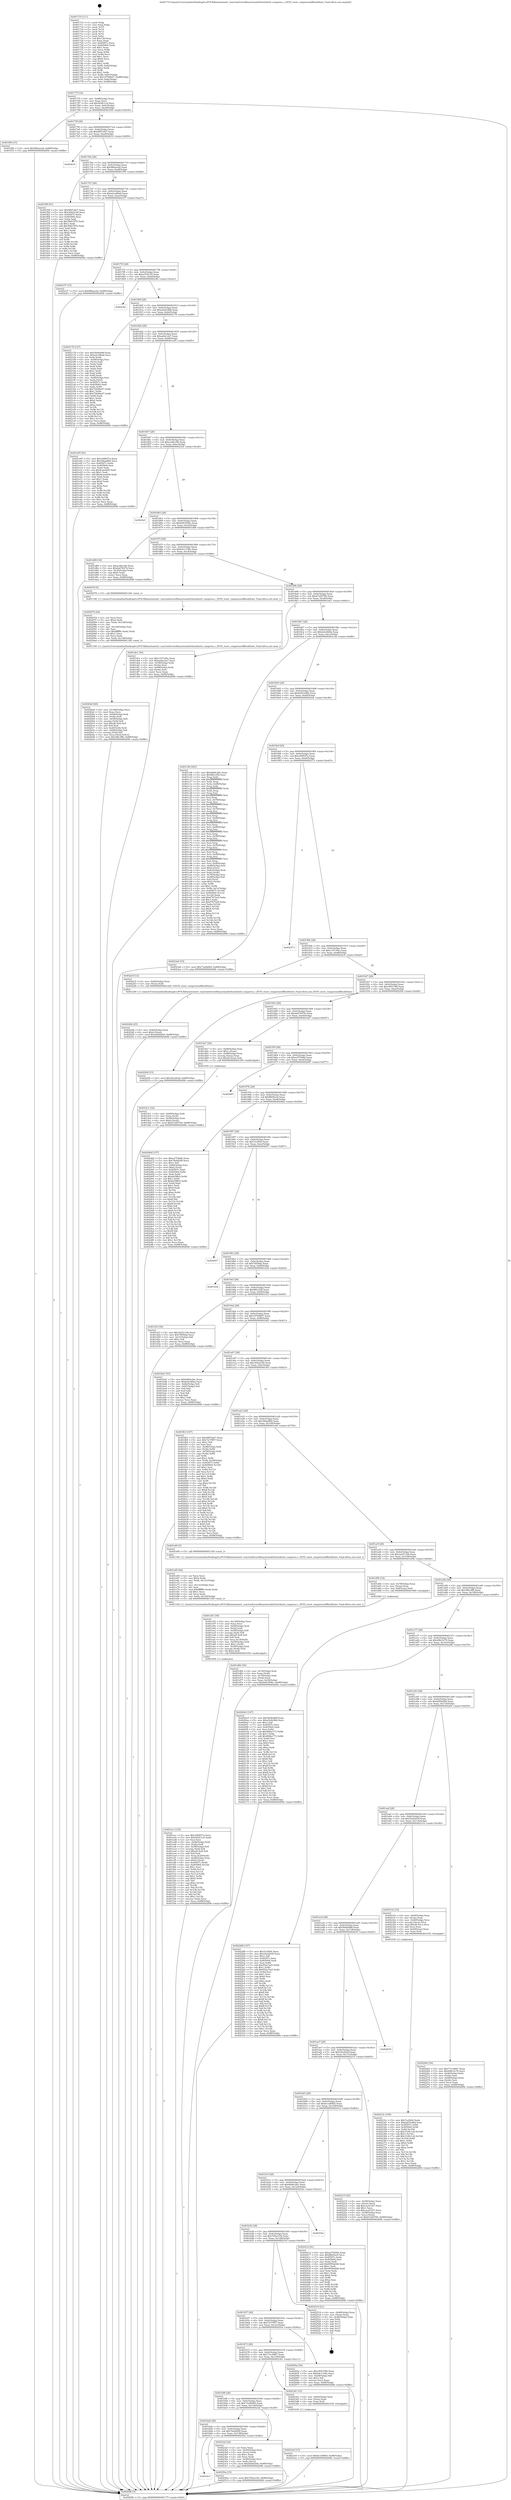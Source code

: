 digraph "0x401710" {
  label = "0x401710 (/mnt/c/Users/mathe/Desktop/tcc/POCII/binaries/extr_reactosdriversfilesystemsbtrfszstdzstd_compress.c_ZSTD_reset_compressedBlockState_Final-ollvm.out::main(0))"
  labelloc = "t"
  node[shape=record]

  Entry [label="",width=0.3,height=0.3,shape=circle,fillcolor=black,style=filled]
  "0x40177f" [label="{
     0x40177f [32]\l
     | [instrs]\l
     &nbsp;&nbsp;0x40177f \<+6\>: mov -0x88(%rbp),%eax\l
     &nbsp;&nbsp;0x401785 \<+2\>: mov %eax,%ecx\l
     &nbsp;&nbsp;0x401787 \<+6\>: sub $0x924fc1cd,%ecx\l
     &nbsp;&nbsp;0x40178d \<+6\>: mov %eax,-0x9c(%rbp)\l
     &nbsp;&nbsp;0x401793 \<+6\>: mov %ecx,-0xa0(%rbp)\l
     &nbsp;&nbsp;0x401799 \<+6\>: je 0000000000401f49 \<main+0x839\>\l
  }"]
  "0x401f49" [label="{
     0x401f49 [15]\l
     | [instrs]\l
     &nbsp;&nbsp;0x401f49 \<+10\>: movl $0x9f6aee2d,-0x88(%rbp)\l
     &nbsp;&nbsp;0x401f53 \<+5\>: jmp 000000000040269b \<main+0xf8b\>\l
  }"]
  "0x40179f" [label="{
     0x40179f [28]\l
     | [instrs]\l
     &nbsp;&nbsp;0x40179f \<+5\>: jmp 00000000004017a4 \<main+0x94\>\l
     &nbsp;&nbsp;0x4017a4 \<+6\>: mov -0x9c(%rbp),%eax\l
     &nbsp;&nbsp;0x4017aa \<+5\>: sub $0x98f7e9e7,%eax\l
     &nbsp;&nbsp;0x4017af \<+6\>: mov %eax,-0xa4(%rbp)\l
     &nbsp;&nbsp;0x4017b5 \<+6\>: je 0000000000402610 \<main+0xf00\>\l
  }"]
  Exit [label="",width=0.3,height=0.3,shape=circle,fillcolor=black,style=filled,peripheries=2]
  "0x402610" [label="{
     0x402610\l
  }", style=dashed]
  "0x4017bb" [label="{
     0x4017bb [28]\l
     | [instrs]\l
     &nbsp;&nbsp;0x4017bb \<+5\>: jmp 00000000004017c0 \<main+0xb0\>\l
     &nbsp;&nbsp;0x4017c0 \<+6\>: mov -0x9c(%rbp),%eax\l
     &nbsp;&nbsp;0x4017c6 \<+5\>: sub $0x9f6aee2d,%eax\l
     &nbsp;&nbsp;0x4017cb \<+6\>: mov %eax,-0xa8(%rbp)\l
     &nbsp;&nbsp;0x4017d1 \<+6\>: je 0000000000401f58 \<main+0x848\>\l
  }"]
  "0x401bc7" [label="{
     0x401bc7\l
  }", style=dashed]
  "0x401f58" [label="{
     0x401f58 [91]\l
     | [instrs]\l
     &nbsp;&nbsp;0x401f58 \<+5\>: mov $0x98f7e9e7,%eax\l
     &nbsp;&nbsp;0x401f5d \<+5\>: mov $0x304221fd,%ecx\l
     &nbsp;&nbsp;0x401f62 \<+7\>: mov 0x40507c,%edx\l
     &nbsp;&nbsp;0x401f69 \<+7\>: mov 0x405064,%esi\l
     &nbsp;&nbsp;0x401f70 \<+2\>: mov %edx,%edi\l
     &nbsp;&nbsp;0x401f72 \<+6\>: sub $0x58d15f76,%edi\l
     &nbsp;&nbsp;0x401f78 \<+3\>: sub $0x1,%edi\l
     &nbsp;&nbsp;0x401f7b \<+6\>: add $0x58d15f76,%edi\l
     &nbsp;&nbsp;0x401f81 \<+3\>: imul %edi,%edx\l
     &nbsp;&nbsp;0x401f84 \<+3\>: and $0x1,%edx\l
     &nbsp;&nbsp;0x401f87 \<+3\>: cmp $0x0,%edx\l
     &nbsp;&nbsp;0x401f8a \<+4\>: sete %r8b\l
     &nbsp;&nbsp;0x401f8e \<+3\>: cmp $0xa,%esi\l
     &nbsp;&nbsp;0x401f91 \<+4\>: setl %r9b\l
     &nbsp;&nbsp;0x401f95 \<+3\>: mov %r8b,%r10b\l
     &nbsp;&nbsp;0x401f98 \<+3\>: and %r9b,%r10b\l
     &nbsp;&nbsp;0x401f9b \<+3\>: xor %r9b,%r8b\l
     &nbsp;&nbsp;0x401f9e \<+3\>: or %r8b,%r10b\l
     &nbsp;&nbsp;0x401fa1 \<+4\>: test $0x1,%r10b\l
     &nbsp;&nbsp;0x401fa5 \<+3\>: cmovne %ecx,%eax\l
     &nbsp;&nbsp;0x401fa8 \<+6\>: mov %eax,-0x88(%rbp)\l
     &nbsp;&nbsp;0x401fae \<+5\>: jmp 000000000040269b \<main+0xf8b\>\l
  }"]
  "0x4017d7" [label="{
     0x4017d7 [28]\l
     | [instrs]\l
     &nbsp;&nbsp;0x4017d7 \<+5\>: jmp 00000000004017dc \<main+0xcc\>\l
     &nbsp;&nbsp;0x4017dc \<+6\>: mov -0x9c(%rbp),%eax\l
     &nbsp;&nbsp;0x4017e2 \<+5\>: sub $0xa2ce8ba6,%eax\l
     &nbsp;&nbsp;0x4017e7 \<+6\>: mov %eax,-0xac(%rbp)\l
     &nbsp;&nbsp;0x4017ed \<+6\>: je 00000000004021f7 \<main+0xae7\>\l
  }"]
  "0x40250a" [label="{
     0x40250a [15]\l
     | [instrs]\l
     &nbsp;&nbsp;0x40250a \<+10\>: movl $0x705ee336,-0x88(%rbp)\l
     &nbsp;&nbsp;0x402514 \<+5\>: jmp 000000000040269b \<main+0xf8b\>\l
  }"]
  "0x4021f7" [label="{
     0x4021f7 [15]\l
     | [instrs]\l
     &nbsp;&nbsp;0x4021f7 \<+10\>: movl $0x9f6aee2d,-0x88(%rbp)\l
     &nbsp;&nbsp;0x402201 \<+5\>: jmp 000000000040269b \<main+0xf8b\>\l
  }"]
  "0x4017f3" [label="{
     0x4017f3 [28]\l
     | [instrs]\l
     &nbsp;&nbsp;0x4017f3 \<+5\>: jmp 00000000004017f8 \<main+0xe8\>\l
     &nbsp;&nbsp;0x4017f8 \<+6\>: mov -0x9c(%rbp),%eax\l
     &nbsp;&nbsp;0x4017fe \<+5\>: sub $0xa353fc35,%eax\l
     &nbsp;&nbsp;0x401803 \<+6\>: mov %eax,-0xb0(%rbp)\l
     &nbsp;&nbsp;0x401809 \<+6\>: je 00000000004023fe \<main+0xcee\>\l
  }"]
  "0x4023e0" [label="{
     0x4023e0 [15]\l
     | [instrs]\l
     &nbsp;&nbsp;0x4023e0 \<+10\>: movl $0x6c1d69b5,-0x88(%rbp)\l
     &nbsp;&nbsp;0x4023ea \<+5\>: jmp 000000000040269b \<main+0xf8b\>\l
  }"]
  "0x4023fe" [label="{
     0x4023fe\l
  }", style=dashed]
  "0x40180f" [label="{
     0x40180f [28]\l
     | [instrs]\l
     &nbsp;&nbsp;0x40180f \<+5\>: jmp 0000000000401814 \<main+0x104\>\l
     &nbsp;&nbsp;0x401814 \<+6\>: mov -0x9c(%rbp),%eax\l
     &nbsp;&nbsp;0x40181a \<+5\>: sub $0xa5e9c9b8,%eax\l
     &nbsp;&nbsp;0x40181f \<+6\>: mov %eax,-0xb4(%rbp)\l
     &nbsp;&nbsp;0x401825 \<+6\>: je 0000000000402178 \<main+0xa68\>\l
  }"]
  "0x401bab" [label="{
     0x401bab [28]\l
     | [instrs]\l
     &nbsp;&nbsp;0x401bab \<+5\>: jmp 0000000000401bb0 \<main+0x4a0\>\l
     &nbsp;&nbsp;0x401bb0 \<+6\>: mov -0x9c(%rbp),%eax\l
     &nbsp;&nbsp;0x401bb6 \<+5\>: sub $0x76ebf209,%eax\l
     &nbsp;&nbsp;0x401bbb \<+6\>: mov %eax,-0x138(%rbp)\l
     &nbsp;&nbsp;0x401bc1 \<+6\>: je 000000000040250a \<main+0xdfa\>\l
  }"]
  "0x402178" [label="{
     0x402178 [127]\l
     | [instrs]\l
     &nbsp;&nbsp;0x402178 \<+5\>: mov $0x5b0bdd8f,%eax\l
     &nbsp;&nbsp;0x40217d \<+5\>: mov $0xa2ce8ba6,%ecx\l
     &nbsp;&nbsp;0x402182 \<+2\>: xor %edx,%edx\l
     &nbsp;&nbsp;0x402184 \<+4\>: mov -0x48(%rbp),%rsi\l
     &nbsp;&nbsp;0x402188 \<+2\>: mov (%rsi),%edi\l
     &nbsp;&nbsp;0x40218a \<+3\>: mov %edx,%r8d\l
     &nbsp;&nbsp;0x40218d \<+3\>: sub %edi,%r8d\l
     &nbsp;&nbsp;0x402190 \<+2\>: mov %edx,%edi\l
     &nbsp;&nbsp;0x402192 \<+3\>: sub $0x1,%edi\l
     &nbsp;&nbsp;0x402195 \<+3\>: add %edi,%r8d\l
     &nbsp;&nbsp;0x402198 \<+3\>: sub %r8d,%edx\l
     &nbsp;&nbsp;0x40219b \<+4\>: mov -0x48(%rbp),%rsi\l
     &nbsp;&nbsp;0x40219f \<+2\>: mov %edx,(%rsi)\l
     &nbsp;&nbsp;0x4021a1 \<+7\>: mov 0x40507c,%edx\l
     &nbsp;&nbsp;0x4021a8 \<+7\>: mov 0x405064,%edi\l
     &nbsp;&nbsp;0x4021af \<+3\>: mov %edx,%r8d\l
     &nbsp;&nbsp;0x4021b2 \<+7\>: sub $0x72b99e47,%r8d\l
     &nbsp;&nbsp;0x4021b9 \<+4\>: sub $0x1,%r8d\l
     &nbsp;&nbsp;0x4021bd \<+7\>: add $0x72b99e47,%r8d\l
     &nbsp;&nbsp;0x4021c4 \<+4\>: imul %r8d,%edx\l
     &nbsp;&nbsp;0x4021c8 \<+3\>: and $0x1,%edx\l
     &nbsp;&nbsp;0x4021cb \<+3\>: cmp $0x0,%edx\l
     &nbsp;&nbsp;0x4021ce \<+4\>: sete %r9b\l
     &nbsp;&nbsp;0x4021d2 \<+3\>: cmp $0xa,%edi\l
     &nbsp;&nbsp;0x4021d5 \<+4\>: setl %r10b\l
     &nbsp;&nbsp;0x4021d9 \<+3\>: mov %r9b,%r11b\l
     &nbsp;&nbsp;0x4021dc \<+3\>: and %r10b,%r11b\l
     &nbsp;&nbsp;0x4021df \<+3\>: xor %r10b,%r9b\l
     &nbsp;&nbsp;0x4021e2 \<+3\>: or %r9b,%r11b\l
     &nbsp;&nbsp;0x4021e5 \<+4\>: test $0x1,%r11b\l
     &nbsp;&nbsp;0x4021e9 \<+3\>: cmovne %ecx,%eax\l
     &nbsp;&nbsp;0x4021ec \<+6\>: mov %eax,-0x88(%rbp)\l
     &nbsp;&nbsp;0x4021f2 \<+5\>: jmp 000000000040269b \<main+0xf8b\>\l
  }"]
  "0x40182b" [label="{
     0x40182b [28]\l
     | [instrs]\l
     &nbsp;&nbsp;0x40182b \<+5\>: jmp 0000000000401830 \<main+0x120\>\l
     &nbsp;&nbsp;0x401830 \<+6\>: mov -0x9c(%rbp),%eax\l
     &nbsp;&nbsp;0x401836 \<+5\>: sub $0xaa9a12a7,%eax\l
     &nbsp;&nbsp;0x40183b \<+6\>: mov %eax,-0xb8(%rbp)\l
     &nbsp;&nbsp;0x401841 \<+6\>: je 0000000000401e05 \<main+0x6f5\>\l
  }"]
  "0x4023af" [label="{
     0x4023af [34]\l
     | [instrs]\l
     &nbsp;&nbsp;0x4023af \<+2\>: xor %eax,%eax\l
     &nbsp;&nbsp;0x4023b1 \<+4\>: mov -0x40(%rbp),%rcx\l
     &nbsp;&nbsp;0x4023b5 \<+2\>: mov (%rcx),%edx\l
     &nbsp;&nbsp;0x4023b7 \<+3\>: sub $0x1,%eax\l
     &nbsp;&nbsp;0x4023ba \<+2\>: sub %eax,%edx\l
     &nbsp;&nbsp;0x4023bc \<+4\>: mov -0x40(%rbp),%rcx\l
     &nbsp;&nbsp;0x4023c0 \<+2\>: mov %edx,(%rcx)\l
     &nbsp;&nbsp;0x4023c2 \<+10\>: movl $0x4f26d20d,-0x88(%rbp)\l
     &nbsp;&nbsp;0x4023cc \<+5\>: jmp 000000000040269b \<main+0xf8b\>\l
  }"]
  "0x401e05" [label="{
     0x401e05 [91]\l
     | [instrs]\l
     &nbsp;&nbsp;0x401e05 \<+5\>: mov $0xc09f457a,%eax\l
     &nbsp;&nbsp;0x401e0a \<+5\>: mov $0x30badf64,%ecx\l
     &nbsp;&nbsp;0x401e0f \<+7\>: mov 0x40507c,%edx\l
     &nbsp;&nbsp;0x401e16 \<+7\>: mov 0x405064,%esi\l
     &nbsp;&nbsp;0x401e1d \<+2\>: mov %edx,%edi\l
     &nbsp;&nbsp;0x401e1f \<+6\>: sub $0x8caeeb56,%edi\l
     &nbsp;&nbsp;0x401e25 \<+3\>: sub $0x1,%edi\l
     &nbsp;&nbsp;0x401e28 \<+6\>: add $0x8caeeb56,%edi\l
     &nbsp;&nbsp;0x401e2e \<+3\>: imul %edi,%edx\l
     &nbsp;&nbsp;0x401e31 \<+3\>: and $0x1,%edx\l
     &nbsp;&nbsp;0x401e34 \<+3\>: cmp $0x0,%edx\l
     &nbsp;&nbsp;0x401e37 \<+4\>: sete %r8b\l
     &nbsp;&nbsp;0x401e3b \<+3\>: cmp $0xa,%esi\l
     &nbsp;&nbsp;0x401e3e \<+4\>: setl %r9b\l
     &nbsp;&nbsp;0x401e42 \<+3\>: mov %r8b,%r10b\l
     &nbsp;&nbsp;0x401e45 \<+3\>: and %r9b,%r10b\l
     &nbsp;&nbsp;0x401e48 \<+3\>: xor %r9b,%r8b\l
     &nbsp;&nbsp;0x401e4b \<+3\>: or %r8b,%r10b\l
     &nbsp;&nbsp;0x401e4e \<+4\>: test $0x1,%r10b\l
     &nbsp;&nbsp;0x401e52 \<+3\>: cmovne %ecx,%eax\l
     &nbsp;&nbsp;0x401e55 \<+6\>: mov %eax,-0x88(%rbp)\l
     &nbsp;&nbsp;0x401e5b \<+5\>: jmp 000000000040269b \<main+0xf8b\>\l
  }"]
  "0x401847" [label="{
     0x401847 [28]\l
     | [instrs]\l
     &nbsp;&nbsp;0x401847 \<+5\>: jmp 000000000040184c \<main+0x13c\>\l
     &nbsp;&nbsp;0x40184c \<+6\>: mov -0x9c(%rbp),%eax\l
     &nbsp;&nbsp;0x401852 \<+5\>: sub $0xac48cc96,%eax\l
     &nbsp;&nbsp;0x401857 \<+6\>: mov %eax,-0xbc(%rbp)\l
     &nbsp;&nbsp;0x40185d \<+6\>: je 00000000004023ef \<main+0xcdf\>\l
  }"]
  "0x401b8f" [label="{
     0x401b8f [28]\l
     | [instrs]\l
     &nbsp;&nbsp;0x401b8f \<+5\>: jmp 0000000000401b94 \<main+0x484\>\l
     &nbsp;&nbsp;0x401b94 \<+6\>: mov -0x9c(%rbp),%eax\l
     &nbsp;&nbsp;0x401b9a \<+5\>: sub $0x73e4b0b5,%eax\l
     &nbsp;&nbsp;0x401b9f \<+6\>: mov %eax,-0x134(%rbp)\l
     &nbsp;&nbsp;0x401ba5 \<+6\>: je 00000000004023af \<main+0xc9f\>\l
  }"]
  "0x4023ef" [label="{
     0x4023ef\l
  }", style=dashed]
  "0x401863" [label="{
     0x401863 [28]\l
     | [instrs]\l
     &nbsp;&nbsp;0x401863 \<+5\>: jmp 0000000000401868 \<main+0x158\>\l
     &nbsp;&nbsp;0x401868 \<+6\>: mov -0x9c(%rbp),%eax\l
     &nbsp;&nbsp;0x40186e \<+5\>: sub $0xb043506c,%eax\l
     &nbsp;&nbsp;0x401873 \<+6\>: mov %eax,-0xc0(%rbp)\l
     &nbsp;&nbsp;0x401879 \<+6\>: je 0000000000401d89 \<main+0x679\>\l
  }"]
  "0x4023d1" [label="{
     0x4023d1 [15]\l
     | [instrs]\l
     &nbsp;&nbsp;0x4023d1 \<+4\>: mov -0x60(%rbp),%rax\l
     &nbsp;&nbsp;0x4023d5 \<+3\>: mov (%rax),%rax\l
     &nbsp;&nbsp;0x4023d8 \<+3\>: mov %rax,%rdi\l
     &nbsp;&nbsp;0x4023db \<+5\>: call 0000000000401030 \<free@plt\>\l
     | [calls]\l
     &nbsp;&nbsp;0x401030 \{1\} (unknown)\l
  }"]
  "0x401d89" [label="{
     0x401d89 [30]\l
     | [instrs]\l
     &nbsp;&nbsp;0x401d89 \<+5\>: mov $0xac48cc96,%eax\l
     &nbsp;&nbsp;0x401d8e \<+5\>: mov $0xda67607b,%ecx\l
     &nbsp;&nbsp;0x401d93 \<+3\>: mov -0x30(%rbp),%edx\l
     &nbsp;&nbsp;0x401d96 \<+3\>: cmp $0x0,%edx\l
     &nbsp;&nbsp;0x401d99 \<+3\>: cmove %ecx,%eax\l
     &nbsp;&nbsp;0x401d9c \<+6\>: mov %eax,-0x88(%rbp)\l
     &nbsp;&nbsp;0x401da2 \<+5\>: jmp 000000000040269b \<main+0xf8b\>\l
  }"]
  "0x40187f" [label="{
     0x40187f [28]\l
     | [instrs]\l
     &nbsp;&nbsp;0x40187f \<+5\>: jmp 0000000000401884 \<main+0x174\>\l
     &nbsp;&nbsp;0x401884 \<+6\>: mov -0x9c(%rbp),%eax\l
     &nbsp;&nbsp;0x40188a \<+5\>: sub $0xb4c1338c,%eax\l
     &nbsp;&nbsp;0x40188f \<+6\>: mov %eax,-0xc4(%rbp)\l
     &nbsp;&nbsp;0x401895 \<+6\>: je 0000000000402078 \<main+0x968\>\l
  }"]
  "0x40233c" [label="{
     0x40233c [100]\l
     | [instrs]\l
     &nbsp;&nbsp;0x40233c \<+5\>: mov $0x7ecf444,%edx\l
     &nbsp;&nbsp;0x402341 \<+5\>: mov $0xbd51b482,%esi\l
     &nbsp;&nbsp;0x402346 \<+8\>: mov 0x40507c,%r8d\l
     &nbsp;&nbsp;0x40234e \<+8\>: mov 0x405064,%r9d\l
     &nbsp;&nbsp;0x402356 \<+3\>: mov %r8d,%r10d\l
     &nbsp;&nbsp;0x402359 \<+7\>: sub $0x3149c1c8,%r10d\l
     &nbsp;&nbsp;0x402360 \<+4\>: sub $0x1,%r10d\l
     &nbsp;&nbsp;0x402364 \<+7\>: add $0x3149c1c8,%r10d\l
     &nbsp;&nbsp;0x40236b \<+4\>: imul %r10d,%r8d\l
     &nbsp;&nbsp;0x40236f \<+4\>: and $0x1,%r8d\l
     &nbsp;&nbsp;0x402373 \<+4\>: cmp $0x0,%r8d\l
     &nbsp;&nbsp;0x402377 \<+4\>: sete %r11b\l
     &nbsp;&nbsp;0x40237b \<+4\>: cmp $0xa,%r9d\l
     &nbsp;&nbsp;0x40237f \<+3\>: setl %bl\l
     &nbsp;&nbsp;0x402382 \<+3\>: mov %r11b,%r14b\l
     &nbsp;&nbsp;0x402385 \<+3\>: and %bl,%r14b\l
     &nbsp;&nbsp;0x402388 \<+3\>: xor %bl,%r11b\l
     &nbsp;&nbsp;0x40238b \<+3\>: or %r11b,%r14b\l
     &nbsp;&nbsp;0x40238e \<+4\>: test $0x1,%r14b\l
     &nbsp;&nbsp;0x402392 \<+3\>: cmovne %esi,%edx\l
     &nbsp;&nbsp;0x402395 \<+6\>: mov %edx,-0x88(%rbp)\l
     &nbsp;&nbsp;0x40239b \<+5\>: jmp 000000000040269b \<main+0xf8b\>\l
  }"]
  "0x402078" [label="{
     0x402078 [5]\l
     | [instrs]\l
     &nbsp;&nbsp;0x402078 \<+5\>: call 0000000000401160 \<next_i\>\l
     | [calls]\l
     &nbsp;&nbsp;0x401160 \{1\} (/mnt/c/Users/mathe/Desktop/tcc/POCII/binaries/extr_reactosdriversfilesystemsbtrfszstdzstd_compress.c_ZSTD_reset_compressedBlockState_Final-ollvm.out::next_i)\l
  }"]
  "0x40189b" [label="{
     0x40189b [28]\l
     | [instrs]\l
     &nbsp;&nbsp;0x40189b \<+5\>: jmp 00000000004018a0 \<main+0x190\>\l
     &nbsp;&nbsp;0x4018a0 \<+6\>: mov -0x9c(%rbp),%eax\l
     &nbsp;&nbsp;0x4018a6 \<+5\>: sub $0xb7a94700,%eax\l
     &nbsp;&nbsp;0x4018ab \<+6\>: mov %eax,-0xc8(%rbp)\l
     &nbsp;&nbsp;0x4018b1 \<+6\>: je 0000000000401de1 \<main+0x6d1\>\l
  }"]
  "0x40224b" [label="{
     0x40224b [25]\l
     | [instrs]\l
     &nbsp;&nbsp;0x40224b \<+4\>: mov -0x40(%rbp),%rax\l
     &nbsp;&nbsp;0x40224f \<+6\>: movl $0x0,(%rax)\l
     &nbsp;&nbsp;0x402255 \<+10\>: movl $0x4f26d20d,-0x88(%rbp)\l
     &nbsp;&nbsp;0x40225f \<+5\>: jmp 000000000040269b \<main+0xf8b\>\l
  }"]
  "0x401de1" [label="{
     0x401de1 [36]\l
     | [instrs]\l
     &nbsp;&nbsp;0x401de1 \<+5\>: mov $0xc107c94c,%eax\l
     &nbsp;&nbsp;0x401de6 \<+5\>: mov $0xaa9a12a7,%ecx\l
     &nbsp;&nbsp;0x401deb \<+4\>: mov -0x58(%rbp),%rdx\l
     &nbsp;&nbsp;0x401def \<+2\>: mov (%rdx),%esi\l
     &nbsp;&nbsp;0x401df1 \<+4\>: mov -0x68(%rbp),%rdx\l
     &nbsp;&nbsp;0x401df5 \<+2\>: cmp (%rdx),%esi\l
     &nbsp;&nbsp;0x401df7 \<+3\>: cmovl %ecx,%eax\l
     &nbsp;&nbsp;0x401dfa \<+6\>: mov %eax,-0x88(%rbp)\l
     &nbsp;&nbsp;0x401e00 \<+5\>: jmp 000000000040269b \<main+0xf8b\>\l
  }"]
  "0x4018b7" [label="{
     0x4018b7 [28]\l
     | [instrs]\l
     &nbsp;&nbsp;0x4018b7 \<+5\>: jmp 00000000004018bc \<main+0x1ac\>\l
     &nbsp;&nbsp;0x4018bc \<+6\>: mov -0x9c(%rbp),%eax\l
     &nbsp;&nbsp;0x4018c2 \<+5\>: sub $0xbcbc6b0a,%eax\l
     &nbsp;&nbsp;0x4018c7 \<+6\>: mov %eax,-0xcc(%rbp)\l
     &nbsp;&nbsp;0x4018cd \<+6\>: je 0000000000401c06 \<main+0x4f6\>\l
  }"]
  "0x4020a9" [label="{
     0x4020a9 [60]\l
     | [instrs]\l
     &nbsp;&nbsp;0x4020a9 \<+6\>: mov -0x148(%rbp),%ecx\l
     &nbsp;&nbsp;0x4020af \<+3\>: imul %eax,%ecx\l
     &nbsp;&nbsp;0x4020b2 \<+4\>: mov -0x60(%rbp),%rdi\l
     &nbsp;&nbsp;0x4020b6 \<+3\>: mov (%rdi),%rdi\l
     &nbsp;&nbsp;0x4020b9 \<+4\>: mov -0x58(%rbp),%r8\l
     &nbsp;&nbsp;0x4020bd \<+3\>: movslq (%r8),%r8\l
     &nbsp;&nbsp;0x4020c0 \<+4\>: imul $0x28,%r8,%r8\l
     &nbsp;&nbsp;0x4020c4 \<+3\>: add %r8,%rdi\l
     &nbsp;&nbsp;0x4020c7 \<+4\>: mov 0x20(%rdi),%rdi\l
     &nbsp;&nbsp;0x4020cb \<+4\>: mov -0x48(%rbp),%r8\l
     &nbsp;&nbsp;0x4020cf \<+3\>: movslq (%r8),%r8\l
     &nbsp;&nbsp;0x4020d2 \<+4\>: mov %ecx,(%rdi,%r8,4)\l
     &nbsp;&nbsp;0x4020d6 \<+10\>: movl $0x3f8c3ffb,-0x88(%rbp)\l
     &nbsp;&nbsp;0x4020e0 \<+5\>: jmp 000000000040269b \<main+0xf8b\>\l
  }"]
  "0x401c06" [label="{
     0x401c06 [281]\l
     | [instrs]\l
     &nbsp;&nbsp;0x401c06 \<+5\>: mov $0x6db9c26c,%eax\l
     &nbsp;&nbsp;0x401c0b \<+5\>: mov $0xf8b1258,%ecx\l
     &nbsp;&nbsp;0x401c10 \<+3\>: mov %rsp,%rdx\l
     &nbsp;&nbsp;0x401c13 \<+4\>: add $0xfffffffffffffff0,%rdx\l
     &nbsp;&nbsp;0x401c17 \<+3\>: mov %rdx,%rsp\l
     &nbsp;&nbsp;0x401c1a \<+4\>: mov %rdx,-0x80(%rbp)\l
     &nbsp;&nbsp;0x401c1e \<+3\>: mov %rsp,%rdx\l
     &nbsp;&nbsp;0x401c21 \<+4\>: add $0xfffffffffffffff0,%rdx\l
     &nbsp;&nbsp;0x401c25 \<+3\>: mov %rdx,%rsp\l
     &nbsp;&nbsp;0x401c28 \<+3\>: mov %rsp,%rsi\l
     &nbsp;&nbsp;0x401c2b \<+4\>: add $0xfffffffffffffff0,%rsi\l
     &nbsp;&nbsp;0x401c2f \<+3\>: mov %rsi,%rsp\l
     &nbsp;&nbsp;0x401c32 \<+4\>: mov %rsi,-0x78(%rbp)\l
     &nbsp;&nbsp;0x401c36 \<+3\>: mov %rsp,%rsi\l
     &nbsp;&nbsp;0x401c39 \<+4\>: add $0xfffffffffffffff0,%rsi\l
     &nbsp;&nbsp;0x401c3d \<+3\>: mov %rsi,%rsp\l
     &nbsp;&nbsp;0x401c40 \<+4\>: mov %rsi,-0x70(%rbp)\l
     &nbsp;&nbsp;0x401c44 \<+3\>: mov %rsp,%rsi\l
     &nbsp;&nbsp;0x401c47 \<+4\>: add $0xfffffffffffffff0,%rsi\l
     &nbsp;&nbsp;0x401c4b \<+3\>: mov %rsi,%rsp\l
     &nbsp;&nbsp;0x401c4e \<+4\>: mov %rsi,-0x68(%rbp)\l
     &nbsp;&nbsp;0x401c52 \<+3\>: mov %rsp,%rsi\l
     &nbsp;&nbsp;0x401c55 \<+4\>: add $0xfffffffffffffff0,%rsi\l
     &nbsp;&nbsp;0x401c59 \<+3\>: mov %rsi,%rsp\l
     &nbsp;&nbsp;0x401c5c \<+4\>: mov %rsi,-0x60(%rbp)\l
     &nbsp;&nbsp;0x401c60 \<+3\>: mov %rsp,%rsi\l
     &nbsp;&nbsp;0x401c63 \<+4\>: add $0xfffffffffffffff0,%rsi\l
     &nbsp;&nbsp;0x401c67 \<+3\>: mov %rsi,%rsp\l
     &nbsp;&nbsp;0x401c6a \<+4\>: mov %rsi,-0x58(%rbp)\l
     &nbsp;&nbsp;0x401c6e \<+3\>: mov %rsp,%rsi\l
     &nbsp;&nbsp;0x401c71 \<+4\>: add $0xfffffffffffffff0,%rsi\l
     &nbsp;&nbsp;0x401c75 \<+3\>: mov %rsi,%rsp\l
     &nbsp;&nbsp;0x401c78 \<+4\>: mov %rsi,-0x50(%rbp)\l
     &nbsp;&nbsp;0x401c7c \<+3\>: mov %rsp,%rsi\l
     &nbsp;&nbsp;0x401c7f \<+4\>: add $0xfffffffffffffff0,%rsi\l
     &nbsp;&nbsp;0x401c83 \<+3\>: mov %rsi,%rsp\l
     &nbsp;&nbsp;0x401c86 \<+4\>: mov %rsi,-0x48(%rbp)\l
     &nbsp;&nbsp;0x401c8a \<+3\>: mov %rsp,%rsi\l
     &nbsp;&nbsp;0x401c8d \<+4\>: add $0xfffffffffffffff0,%rsi\l
     &nbsp;&nbsp;0x401c91 \<+3\>: mov %rsi,%rsp\l
     &nbsp;&nbsp;0x401c94 \<+4\>: mov %rsi,-0x40(%rbp)\l
     &nbsp;&nbsp;0x401c98 \<+4\>: mov -0x80(%rbp),%rsi\l
     &nbsp;&nbsp;0x401c9c \<+6\>: movl $0x0,(%rsi)\l
     &nbsp;&nbsp;0x401ca2 \<+6\>: mov -0x8c(%rbp),%edi\l
     &nbsp;&nbsp;0x401ca8 \<+2\>: mov %edi,(%rdx)\l
     &nbsp;&nbsp;0x401caa \<+4\>: mov -0x78(%rbp),%rsi\l
     &nbsp;&nbsp;0x401cae \<+7\>: mov -0x98(%rbp),%r8\l
     &nbsp;&nbsp;0x401cb5 \<+3\>: mov %r8,(%rsi)\l
     &nbsp;&nbsp;0x401cb8 \<+3\>: cmpl $0x2,(%rdx)\l
     &nbsp;&nbsp;0x401cbb \<+4\>: setne %r9b\l
     &nbsp;&nbsp;0x401cbf \<+4\>: and $0x1,%r9b\l
     &nbsp;&nbsp;0x401cc3 \<+4\>: mov %r9b,-0x31(%rbp)\l
     &nbsp;&nbsp;0x401cc7 \<+8\>: mov 0x40507c,%r10d\l
     &nbsp;&nbsp;0x401ccf \<+8\>: mov 0x405064,%r11d\l
     &nbsp;&nbsp;0x401cd7 \<+3\>: mov %r10d,%ebx\l
     &nbsp;&nbsp;0x401cda \<+6\>: add $0x67b72a9,%ebx\l
     &nbsp;&nbsp;0x401ce0 \<+3\>: sub $0x1,%ebx\l
     &nbsp;&nbsp;0x401ce3 \<+6\>: sub $0x67b72a9,%ebx\l
     &nbsp;&nbsp;0x401ce9 \<+4\>: imul %ebx,%r10d\l
     &nbsp;&nbsp;0x401ced \<+4\>: and $0x1,%r10d\l
     &nbsp;&nbsp;0x401cf1 \<+4\>: cmp $0x0,%r10d\l
     &nbsp;&nbsp;0x401cf5 \<+4\>: sete %r9b\l
     &nbsp;&nbsp;0x401cf9 \<+4\>: cmp $0xa,%r11d\l
     &nbsp;&nbsp;0x401cfd \<+4\>: setl %r14b\l
     &nbsp;&nbsp;0x401d01 \<+3\>: mov %r9b,%r15b\l
     &nbsp;&nbsp;0x401d04 \<+3\>: and %r14b,%r15b\l
     &nbsp;&nbsp;0x401d07 \<+3\>: xor %r14b,%r9b\l
     &nbsp;&nbsp;0x401d0a \<+3\>: or %r9b,%r15b\l
     &nbsp;&nbsp;0x401d0d \<+4\>: test $0x1,%r15b\l
     &nbsp;&nbsp;0x401d11 \<+3\>: cmovne %ecx,%eax\l
     &nbsp;&nbsp;0x401d14 \<+6\>: mov %eax,-0x88(%rbp)\l
     &nbsp;&nbsp;0x401d1a \<+5\>: jmp 000000000040269b \<main+0xf8b\>\l
  }"]
  "0x4018d3" [label="{
     0x4018d3 [28]\l
     | [instrs]\l
     &nbsp;&nbsp;0x4018d3 \<+5\>: jmp 00000000004018d8 \<main+0x1c8\>\l
     &nbsp;&nbsp;0x4018d8 \<+6\>: mov -0x9c(%rbp),%eax\l
     &nbsp;&nbsp;0x4018de \<+5\>: sub $0xbd51b482,%eax\l
     &nbsp;&nbsp;0x4018e3 \<+6\>: mov %eax,-0xd0(%rbp)\l
     &nbsp;&nbsp;0x4018e9 \<+6\>: je 00000000004023a0 \<main+0xc90\>\l
  }"]
  "0x40207d" [label="{
     0x40207d [44]\l
     | [instrs]\l
     &nbsp;&nbsp;0x40207d \<+2\>: xor %ecx,%ecx\l
     &nbsp;&nbsp;0x40207f \<+5\>: mov $0x2,%edx\l
     &nbsp;&nbsp;0x402084 \<+6\>: mov %edx,-0x144(%rbp)\l
     &nbsp;&nbsp;0x40208a \<+1\>: cltd\l
     &nbsp;&nbsp;0x40208b \<+6\>: mov -0x144(%rbp),%esi\l
     &nbsp;&nbsp;0x402091 \<+2\>: idiv %esi\l
     &nbsp;&nbsp;0x402093 \<+6\>: imul $0xfffffffe,%edx,%edx\l
     &nbsp;&nbsp;0x402099 \<+3\>: sub $0x1,%ecx\l
     &nbsp;&nbsp;0x40209c \<+2\>: sub %ecx,%edx\l
     &nbsp;&nbsp;0x40209e \<+6\>: mov %edx,-0x148(%rbp)\l
     &nbsp;&nbsp;0x4020a4 \<+5\>: call 0000000000401160 \<next_i\>\l
     | [calls]\l
     &nbsp;&nbsp;0x401160 \{1\} (/mnt/c/Users/mathe/Desktop/tcc/POCII/binaries/extr_reactosdriversfilesystemsbtrfszstdzstd_compress.c_ZSTD_reset_compressedBlockState_Final-ollvm.out::next_i)\l
  }"]
  "0x4023a0" [label="{
     0x4023a0 [15]\l
     | [instrs]\l
     &nbsp;&nbsp;0x4023a0 \<+10\>: movl $0x73e4b0b5,-0x88(%rbp)\l
     &nbsp;&nbsp;0x4023aa \<+5\>: jmp 000000000040269b \<main+0xf8b\>\l
  }"]
  "0x4018ef" [label="{
     0x4018ef [28]\l
     | [instrs]\l
     &nbsp;&nbsp;0x4018ef \<+5\>: jmp 00000000004018f4 \<main+0x1e4\>\l
     &nbsp;&nbsp;0x4018f4 \<+6\>: mov -0x9c(%rbp),%eax\l
     &nbsp;&nbsp;0x4018fa \<+5\>: sub $0xc09f457a,%eax\l
     &nbsp;&nbsp;0x4018ff \<+6\>: mov %eax,-0xd4(%rbp)\l
     &nbsp;&nbsp;0x401905 \<+6\>: je 0000000000402573 \<main+0xe63\>\l
  }"]
  "0x401b73" [label="{
     0x401b73 [28]\l
     | [instrs]\l
     &nbsp;&nbsp;0x401b73 \<+5\>: jmp 0000000000401b78 \<main+0x468\>\l
     &nbsp;&nbsp;0x401b78 \<+6\>: mov -0x9c(%rbp),%eax\l
     &nbsp;&nbsp;0x401b7e \<+5\>: sub $0x731c0867,%eax\l
     &nbsp;&nbsp;0x401b83 \<+6\>: mov %eax,-0x130(%rbp)\l
     &nbsp;&nbsp;0x401b89 \<+6\>: je 00000000004023d1 \<main+0xcc1\>\l
  }"]
  "0x402573" [label="{
     0x402573\l
  }", style=dashed]
  "0x40190b" [label="{
     0x40190b [28]\l
     | [instrs]\l
     &nbsp;&nbsp;0x40190b \<+5\>: jmp 0000000000401910 \<main+0x200\>\l
     &nbsp;&nbsp;0x401910 \<+6\>: mov -0x9c(%rbp),%eax\l
     &nbsp;&nbsp;0x401916 \<+5\>: sub $0xc107c94c,%eax\l
     &nbsp;&nbsp;0x40191b \<+6\>: mov %eax,-0xd8(%rbp)\l
     &nbsp;&nbsp;0x401921 \<+6\>: je 000000000040223f \<main+0xb2f\>\l
  }"]
  "0x40205a" [label="{
     0x40205a [30]\l
     | [instrs]\l
     &nbsp;&nbsp;0x40205a \<+5\>: mov $0xcf053768,%eax\l
     &nbsp;&nbsp;0x40205f \<+5\>: mov $0xb4c1338c,%ecx\l
     &nbsp;&nbsp;0x402064 \<+3\>: mov -0x29(%rbp),%dl\l
     &nbsp;&nbsp;0x402067 \<+3\>: test $0x1,%dl\l
     &nbsp;&nbsp;0x40206a \<+3\>: cmovne %ecx,%eax\l
     &nbsp;&nbsp;0x40206d \<+6\>: mov %eax,-0x88(%rbp)\l
     &nbsp;&nbsp;0x402073 \<+5\>: jmp 000000000040269b \<main+0xf8b\>\l
  }"]
  "0x40223f" [label="{
     0x40223f [12]\l
     | [instrs]\l
     &nbsp;&nbsp;0x40223f \<+4\>: mov -0x60(%rbp),%rax\l
     &nbsp;&nbsp;0x402243 \<+3\>: mov (%rax),%rdi\l
     &nbsp;&nbsp;0x402246 \<+5\>: call 0000000000401240 \<ZSTD_reset_compressedBlockState\>\l
     | [calls]\l
     &nbsp;&nbsp;0x401240 \{1\} (/mnt/c/Users/mathe/Desktop/tcc/POCII/binaries/extr_reactosdriversfilesystemsbtrfszstdzstd_compress.c_ZSTD_reset_compressedBlockState_Final-ollvm.out::ZSTD_reset_compressedBlockState)\l
  }"]
  "0x401927" [label="{
     0x401927 [28]\l
     | [instrs]\l
     &nbsp;&nbsp;0x401927 \<+5\>: jmp 000000000040192c \<main+0x21c\>\l
     &nbsp;&nbsp;0x40192c \<+6\>: mov -0x9c(%rbp),%eax\l
     &nbsp;&nbsp;0x401932 \<+5\>: sub $0xcf053768,%eax\l
     &nbsp;&nbsp;0x401937 \<+6\>: mov %eax,-0xdc(%rbp)\l
     &nbsp;&nbsp;0x40193d \<+6\>: je 0000000000402206 \<main+0xaf6\>\l
  }"]
  "0x401b57" [label="{
     0x401b57 [28]\l
     | [instrs]\l
     &nbsp;&nbsp;0x401b57 \<+5\>: jmp 0000000000401b5c \<main+0x44c\>\l
     &nbsp;&nbsp;0x401b5c \<+6\>: mov -0x9c(%rbp),%eax\l
     &nbsp;&nbsp;0x401b62 \<+5\>: sub $0x7237ff57,%eax\l
     &nbsp;&nbsp;0x401b67 \<+6\>: mov %eax,-0x12c(%rbp)\l
     &nbsp;&nbsp;0x401b6d \<+6\>: je 000000000040205a \<main+0x94a\>\l
  }"]
  "0x402206" [label="{
     0x402206 [15]\l
     | [instrs]\l
     &nbsp;&nbsp;0x402206 \<+10\>: movl $0x5dc29a2f,-0x88(%rbp)\l
     &nbsp;&nbsp;0x402210 \<+5\>: jmp 000000000040269b \<main+0xf8b\>\l
  }"]
  "0x401943" [label="{
     0x401943 [28]\l
     | [instrs]\l
     &nbsp;&nbsp;0x401943 \<+5\>: jmp 0000000000401948 \<main+0x238\>\l
     &nbsp;&nbsp;0x401948 \<+6\>: mov -0x9c(%rbp),%eax\l
     &nbsp;&nbsp;0x40194e \<+5\>: sub $0xda67607b,%eax\l
     &nbsp;&nbsp;0x401953 \<+6\>: mov %eax,-0xe0(%rbp)\l
     &nbsp;&nbsp;0x401959 \<+6\>: je 0000000000401da7 \<main+0x697\>\l
  }"]
  "0x402519" [label="{
     0x402519 [21]\l
     | [instrs]\l
     &nbsp;&nbsp;0x402519 \<+4\>: mov -0x80(%rbp),%rax\l
     &nbsp;&nbsp;0x40251d \<+2\>: mov (%rax),%eax\l
     &nbsp;&nbsp;0x40251f \<+4\>: lea -0x28(%rbp),%rsp\l
     &nbsp;&nbsp;0x402523 \<+1\>: pop %rbx\l
     &nbsp;&nbsp;0x402524 \<+2\>: pop %r12\l
     &nbsp;&nbsp;0x402526 \<+2\>: pop %r13\l
     &nbsp;&nbsp;0x402528 \<+2\>: pop %r14\l
     &nbsp;&nbsp;0x40252a \<+2\>: pop %r15\l
     &nbsp;&nbsp;0x40252c \<+1\>: pop %rbp\l
     &nbsp;&nbsp;0x40252d \<+1\>: ret\l
  }"]
  "0x401da7" [label="{
     0x401da7 [26]\l
     | [instrs]\l
     &nbsp;&nbsp;0x401da7 \<+4\>: mov -0x68(%rbp),%rax\l
     &nbsp;&nbsp;0x401dab \<+6\>: movl $0x1,(%rax)\l
     &nbsp;&nbsp;0x401db1 \<+4\>: mov -0x68(%rbp),%rax\l
     &nbsp;&nbsp;0x401db5 \<+3\>: movslq (%rax),%rax\l
     &nbsp;&nbsp;0x401db8 \<+4\>: imul $0x28,%rax,%rdi\l
     &nbsp;&nbsp;0x401dbc \<+5\>: call 0000000000401050 \<malloc@plt\>\l
     | [calls]\l
     &nbsp;&nbsp;0x401050 \{1\} (unknown)\l
  }"]
  "0x40195f" [label="{
     0x40195f [28]\l
     | [instrs]\l
     &nbsp;&nbsp;0x40195f \<+5\>: jmp 0000000000401964 \<main+0x254\>\l
     &nbsp;&nbsp;0x401964 \<+6\>: mov -0x9c(%rbp),%eax\l
     &nbsp;&nbsp;0x40196a \<+5\>: sub $0xe27f3b6b,%eax\l
     &nbsp;&nbsp;0x40196f \<+6\>: mov %eax,-0xe4(%rbp)\l
     &nbsp;&nbsp;0x401975 \<+6\>: je 0000000000402687 \<main+0xf77\>\l
  }"]
  "0x401b3b" [label="{
     0x401b3b [28]\l
     | [instrs]\l
     &nbsp;&nbsp;0x401b3b \<+5\>: jmp 0000000000401b40 \<main+0x430\>\l
     &nbsp;&nbsp;0x401b40 \<+6\>: mov -0x9c(%rbp),%eax\l
     &nbsp;&nbsp;0x401b46 \<+5\>: sub $0x705ee336,%eax\l
     &nbsp;&nbsp;0x401b4b \<+6\>: mov %eax,-0x128(%rbp)\l
     &nbsp;&nbsp;0x401b51 \<+6\>: je 0000000000402519 \<main+0xe09\>\l
  }"]
  "0x402687" [label="{
     0x402687\l
  }", style=dashed]
  "0x40197b" [label="{
     0x40197b [28]\l
     | [instrs]\l
     &nbsp;&nbsp;0x40197b \<+5\>: jmp 0000000000401980 \<main+0x270\>\l
     &nbsp;&nbsp;0x401980 \<+6\>: mov -0x9c(%rbp),%eax\l
     &nbsp;&nbsp;0x401986 \<+5\>: sub $0xffdd5ee9,%eax\l
     &nbsp;&nbsp;0x40198b \<+6\>: mov %eax,-0xe8(%rbp)\l
     &nbsp;&nbsp;0x401991 \<+6\>: je 000000000040246d \<main+0xd5d\>\l
  }"]
  "0x40252e" [label="{
     0x40252e\l
  }", style=dashed]
  "0x40246d" [label="{
     0x40246d [157]\l
     | [instrs]\l
     &nbsp;&nbsp;0x40246d \<+5\>: mov $0xe27f3b6b,%eax\l
     &nbsp;&nbsp;0x402472 \<+5\>: mov $0x76ebf209,%ecx\l
     &nbsp;&nbsp;0x402477 \<+2\>: mov $0x1,%dl\l
     &nbsp;&nbsp;0x402479 \<+4\>: mov -0x80(%rbp),%rsi\l
     &nbsp;&nbsp;0x40247d \<+6\>: movl $0x0,(%rsi)\l
     &nbsp;&nbsp;0x402483 \<+7\>: mov 0x40507c,%edi\l
     &nbsp;&nbsp;0x40248a \<+8\>: mov 0x405064,%r8d\l
     &nbsp;&nbsp;0x402492 \<+3\>: mov %edi,%r9d\l
     &nbsp;&nbsp;0x402495 \<+7\>: sub $0xbe5fffc0,%r9d\l
     &nbsp;&nbsp;0x40249c \<+4\>: sub $0x1,%r9d\l
     &nbsp;&nbsp;0x4024a0 \<+7\>: add $0xbe5fffc0,%r9d\l
     &nbsp;&nbsp;0x4024a7 \<+4\>: imul %r9d,%edi\l
     &nbsp;&nbsp;0x4024ab \<+3\>: and $0x1,%edi\l
     &nbsp;&nbsp;0x4024ae \<+3\>: cmp $0x0,%edi\l
     &nbsp;&nbsp;0x4024b1 \<+4\>: sete %r10b\l
     &nbsp;&nbsp;0x4024b5 \<+4\>: cmp $0xa,%r8d\l
     &nbsp;&nbsp;0x4024b9 \<+4\>: setl %r11b\l
     &nbsp;&nbsp;0x4024bd \<+3\>: mov %r10b,%bl\l
     &nbsp;&nbsp;0x4024c0 \<+3\>: xor $0xff,%bl\l
     &nbsp;&nbsp;0x4024c3 \<+3\>: mov %r11b,%r14b\l
     &nbsp;&nbsp;0x4024c6 \<+4\>: xor $0xff,%r14b\l
     &nbsp;&nbsp;0x4024ca \<+3\>: xor $0x0,%dl\l
     &nbsp;&nbsp;0x4024cd \<+3\>: mov %bl,%r15b\l
     &nbsp;&nbsp;0x4024d0 \<+4\>: and $0x0,%r15b\l
     &nbsp;&nbsp;0x4024d4 \<+3\>: and %dl,%r10b\l
     &nbsp;&nbsp;0x4024d7 \<+3\>: mov %r14b,%r12b\l
     &nbsp;&nbsp;0x4024da \<+4\>: and $0x0,%r12b\l
     &nbsp;&nbsp;0x4024de \<+3\>: and %dl,%r11b\l
     &nbsp;&nbsp;0x4024e1 \<+3\>: or %r10b,%r15b\l
     &nbsp;&nbsp;0x4024e4 \<+3\>: or %r11b,%r12b\l
     &nbsp;&nbsp;0x4024e7 \<+3\>: xor %r12b,%r15b\l
     &nbsp;&nbsp;0x4024ea \<+3\>: or %r14b,%bl\l
     &nbsp;&nbsp;0x4024ed \<+3\>: xor $0xff,%bl\l
     &nbsp;&nbsp;0x4024f0 \<+3\>: or $0x0,%dl\l
     &nbsp;&nbsp;0x4024f3 \<+2\>: and %dl,%bl\l
     &nbsp;&nbsp;0x4024f5 \<+3\>: or %bl,%r15b\l
     &nbsp;&nbsp;0x4024f8 \<+4\>: test $0x1,%r15b\l
     &nbsp;&nbsp;0x4024fc \<+3\>: cmovne %ecx,%eax\l
     &nbsp;&nbsp;0x4024ff \<+6\>: mov %eax,-0x88(%rbp)\l
     &nbsp;&nbsp;0x402505 \<+5\>: jmp 000000000040269b \<main+0xf8b\>\l
  }"]
  "0x401997" [label="{
     0x401997 [28]\l
     | [instrs]\l
     &nbsp;&nbsp;0x401997 \<+5\>: jmp 000000000040199c \<main+0x28c\>\l
     &nbsp;&nbsp;0x40199c \<+6\>: mov -0x9c(%rbp),%eax\l
     &nbsp;&nbsp;0x4019a2 \<+5\>: sub $0x7ecf444,%eax\l
     &nbsp;&nbsp;0x4019a7 \<+6\>: mov %eax,-0xec(%rbp)\l
     &nbsp;&nbsp;0x4019ad \<+6\>: je 0000000000402657 \<main+0xf47\>\l
  }"]
  "0x401b1f" [label="{
     0x401b1f [28]\l
     | [instrs]\l
     &nbsp;&nbsp;0x401b1f \<+5\>: jmp 0000000000401b24 \<main+0x414\>\l
     &nbsp;&nbsp;0x401b24 \<+6\>: mov -0x9c(%rbp),%eax\l
     &nbsp;&nbsp;0x401b2a \<+5\>: sub $0x6db9c26c,%eax\l
     &nbsp;&nbsp;0x401b2f \<+6\>: mov %eax,-0x124(%rbp)\l
     &nbsp;&nbsp;0x401b35 \<+6\>: je 000000000040252e \<main+0xe1e\>\l
  }"]
  "0x402657" [label="{
     0x402657\l
  }", style=dashed]
  "0x4019b3" [label="{
     0x4019b3 [28]\l
     | [instrs]\l
     &nbsp;&nbsp;0x4019b3 \<+5\>: jmp 00000000004019b8 \<main+0x2a8\>\l
     &nbsp;&nbsp;0x4019b8 \<+6\>: mov -0x9c(%rbp),%eax\l
     &nbsp;&nbsp;0x4019be \<+5\>: sub $0x7fd58da,%eax\l
     &nbsp;&nbsp;0x4019c3 \<+6\>: mov %eax,-0xf0(%rbp)\l
     &nbsp;&nbsp;0x4019c9 \<+6\>: je 0000000000401d3d \<main+0x62d\>\l
  }"]
  "0x402412" [label="{
     0x402412 [91]\l
     | [instrs]\l
     &nbsp;&nbsp;0x402412 \<+5\>: mov $0xe27f3b6b,%eax\l
     &nbsp;&nbsp;0x402417 \<+5\>: mov $0xffdd5ee9,%ecx\l
     &nbsp;&nbsp;0x40241c \<+7\>: mov 0x40507c,%edx\l
     &nbsp;&nbsp;0x402423 \<+7\>: mov 0x405064,%esi\l
     &nbsp;&nbsp;0x40242a \<+2\>: mov %edx,%edi\l
     &nbsp;&nbsp;0x40242c \<+6\>: add $0x9959a046,%edi\l
     &nbsp;&nbsp;0x402432 \<+3\>: sub $0x1,%edi\l
     &nbsp;&nbsp;0x402435 \<+6\>: sub $0x9959a046,%edi\l
     &nbsp;&nbsp;0x40243b \<+3\>: imul %edi,%edx\l
     &nbsp;&nbsp;0x40243e \<+3\>: and $0x1,%edx\l
     &nbsp;&nbsp;0x402441 \<+3\>: cmp $0x0,%edx\l
     &nbsp;&nbsp;0x402444 \<+4\>: sete %r8b\l
     &nbsp;&nbsp;0x402448 \<+3\>: cmp $0xa,%esi\l
     &nbsp;&nbsp;0x40244b \<+4\>: setl %r9b\l
     &nbsp;&nbsp;0x40244f \<+3\>: mov %r8b,%r10b\l
     &nbsp;&nbsp;0x402452 \<+3\>: and %r9b,%r10b\l
     &nbsp;&nbsp;0x402455 \<+3\>: xor %r9b,%r8b\l
     &nbsp;&nbsp;0x402458 \<+3\>: or %r8b,%r10b\l
     &nbsp;&nbsp;0x40245b \<+4\>: test $0x1,%r10b\l
     &nbsp;&nbsp;0x40245f \<+3\>: cmovne %ecx,%eax\l
     &nbsp;&nbsp;0x402462 \<+6\>: mov %eax,-0x88(%rbp)\l
     &nbsp;&nbsp;0x402468 \<+5\>: jmp 000000000040269b \<main+0xf8b\>\l
  }"]
  "0x401d3d" [label="{
     0x401d3d\l
  }", style=dashed]
  "0x4019cf" [label="{
     0x4019cf [28]\l
     | [instrs]\l
     &nbsp;&nbsp;0x4019cf \<+5\>: jmp 00000000004019d4 \<main+0x2c4\>\l
     &nbsp;&nbsp;0x4019d4 \<+6\>: mov -0x9c(%rbp),%eax\l
     &nbsp;&nbsp;0x4019da \<+5\>: sub $0xf8b1258,%eax\l
     &nbsp;&nbsp;0x4019df \<+6\>: mov %eax,-0xf4(%rbp)\l
     &nbsp;&nbsp;0x4019e5 \<+6\>: je 0000000000401d1f \<main+0x60f\>\l
  }"]
  "0x401b03" [label="{
     0x401b03 [28]\l
     | [instrs]\l
     &nbsp;&nbsp;0x401b03 \<+5\>: jmp 0000000000401b08 \<main+0x3f8\>\l
     &nbsp;&nbsp;0x401b08 \<+6\>: mov -0x9c(%rbp),%eax\l
     &nbsp;&nbsp;0x401b0e \<+5\>: sub $0x6c1d69b5,%eax\l
     &nbsp;&nbsp;0x401b13 \<+6\>: mov %eax,-0x120(%rbp)\l
     &nbsp;&nbsp;0x401b19 \<+6\>: je 0000000000402412 \<main+0xd02\>\l
  }"]
  "0x401d1f" [label="{
     0x401d1f [30]\l
     | [instrs]\l
     &nbsp;&nbsp;0x401d1f \<+5\>: mov $0x3ad311bb,%eax\l
     &nbsp;&nbsp;0x401d24 \<+5\>: mov $0x7fd58da,%ecx\l
     &nbsp;&nbsp;0x401d29 \<+3\>: mov -0x31(%rbp),%dl\l
     &nbsp;&nbsp;0x401d2c \<+3\>: test $0x1,%dl\l
     &nbsp;&nbsp;0x401d2f \<+3\>: cmovne %ecx,%eax\l
     &nbsp;&nbsp;0x401d32 \<+6\>: mov %eax,-0x88(%rbp)\l
     &nbsp;&nbsp;0x401d38 \<+5\>: jmp 000000000040269b \<main+0xf8b\>\l
  }"]
  "0x4019eb" [label="{
     0x4019eb [28]\l
     | [instrs]\l
     &nbsp;&nbsp;0x4019eb \<+5\>: jmp 00000000004019f0 \<main+0x2e0\>\l
     &nbsp;&nbsp;0x4019f0 \<+6\>: mov -0x9c(%rbp),%eax\l
     &nbsp;&nbsp;0x4019f6 \<+5\>: sub $0x10700b07,%eax\l
     &nbsp;&nbsp;0x4019fb \<+6\>: mov %eax,-0xf8(%rbp)\l
     &nbsp;&nbsp;0x401a01 \<+6\>: je 0000000000401bd1 \<main+0x4c1\>\l
  }"]
  "0x402215" [label="{
     0x402215 [42]\l
     | [instrs]\l
     &nbsp;&nbsp;0x402215 \<+4\>: mov -0x58(%rbp),%rax\l
     &nbsp;&nbsp;0x402219 \<+2\>: mov (%rax),%ecx\l
     &nbsp;&nbsp;0x40221b \<+6\>: add $0xcacd3327,%ecx\l
     &nbsp;&nbsp;0x402221 \<+3\>: add $0x1,%ecx\l
     &nbsp;&nbsp;0x402224 \<+6\>: sub $0xcacd3327,%ecx\l
     &nbsp;&nbsp;0x40222a \<+4\>: mov -0x58(%rbp),%rax\l
     &nbsp;&nbsp;0x40222e \<+2\>: mov %ecx,(%rax)\l
     &nbsp;&nbsp;0x402230 \<+10\>: movl $0xb7a94700,-0x88(%rbp)\l
     &nbsp;&nbsp;0x40223a \<+5\>: jmp 000000000040269b \<main+0xf8b\>\l
  }"]
  "0x401bd1" [label="{
     0x401bd1 [53]\l
     | [instrs]\l
     &nbsp;&nbsp;0x401bd1 \<+5\>: mov $0x6db9c26c,%eax\l
     &nbsp;&nbsp;0x401bd6 \<+5\>: mov $0xbcbc6b0a,%ecx\l
     &nbsp;&nbsp;0x401bdb \<+6\>: mov -0x82(%rbp),%dl\l
     &nbsp;&nbsp;0x401be1 \<+7\>: mov -0x81(%rbp),%sil\l
     &nbsp;&nbsp;0x401be8 \<+3\>: mov %dl,%dil\l
     &nbsp;&nbsp;0x401beb \<+3\>: and %sil,%dil\l
     &nbsp;&nbsp;0x401bee \<+3\>: xor %sil,%dl\l
     &nbsp;&nbsp;0x401bf1 \<+3\>: or %dl,%dil\l
     &nbsp;&nbsp;0x401bf4 \<+4\>: test $0x1,%dil\l
     &nbsp;&nbsp;0x401bf8 \<+3\>: cmovne %ecx,%eax\l
     &nbsp;&nbsp;0x401bfb \<+6\>: mov %eax,-0x88(%rbp)\l
     &nbsp;&nbsp;0x401c01 \<+5\>: jmp 000000000040269b \<main+0xf8b\>\l
  }"]
  "0x401a07" [label="{
     0x401a07 [28]\l
     | [instrs]\l
     &nbsp;&nbsp;0x401a07 \<+5\>: jmp 0000000000401a0c \<main+0x2fc\>\l
     &nbsp;&nbsp;0x401a0c \<+6\>: mov -0x9c(%rbp),%eax\l
     &nbsp;&nbsp;0x401a12 \<+5\>: sub $0x304221fd,%eax\l
     &nbsp;&nbsp;0x401a17 \<+6\>: mov %eax,-0xfc(%rbp)\l
     &nbsp;&nbsp;0x401a1d \<+6\>: je 0000000000401fb3 \<main+0x8a3\>\l
  }"]
  "0x40269b" [label="{
     0x40269b [5]\l
     | [instrs]\l
     &nbsp;&nbsp;0x40269b \<+5\>: jmp 000000000040177f \<main+0x6f\>\l
  }"]
  "0x401710" [label="{
     0x401710 [111]\l
     | [instrs]\l
     &nbsp;&nbsp;0x401710 \<+1\>: push %rbp\l
     &nbsp;&nbsp;0x401711 \<+3\>: mov %rsp,%rbp\l
     &nbsp;&nbsp;0x401714 \<+2\>: push %r15\l
     &nbsp;&nbsp;0x401716 \<+2\>: push %r14\l
     &nbsp;&nbsp;0x401718 \<+2\>: push %r13\l
     &nbsp;&nbsp;0x40171a \<+2\>: push %r12\l
     &nbsp;&nbsp;0x40171c \<+1\>: push %rbx\l
     &nbsp;&nbsp;0x40171d \<+7\>: sub $0x138,%rsp\l
     &nbsp;&nbsp;0x401724 \<+2\>: xor %eax,%eax\l
     &nbsp;&nbsp;0x401726 \<+7\>: mov 0x40507c,%ecx\l
     &nbsp;&nbsp;0x40172d \<+7\>: mov 0x405064,%edx\l
     &nbsp;&nbsp;0x401734 \<+3\>: sub $0x1,%eax\l
     &nbsp;&nbsp;0x401737 \<+3\>: mov %ecx,%r8d\l
     &nbsp;&nbsp;0x40173a \<+3\>: add %eax,%r8d\l
     &nbsp;&nbsp;0x40173d \<+4\>: imul %r8d,%ecx\l
     &nbsp;&nbsp;0x401741 \<+3\>: and $0x1,%ecx\l
     &nbsp;&nbsp;0x401744 \<+3\>: cmp $0x0,%ecx\l
     &nbsp;&nbsp;0x401747 \<+4\>: sete %r9b\l
     &nbsp;&nbsp;0x40174b \<+4\>: and $0x1,%r9b\l
     &nbsp;&nbsp;0x40174f \<+7\>: mov %r9b,-0x82(%rbp)\l
     &nbsp;&nbsp;0x401756 \<+3\>: cmp $0xa,%edx\l
     &nbsp;&nbsp;0x401759 \<+4\>: setl %r9b\l
     &nbsp;&nbsp;0x40175d \<+4\>: and $0x1,%r9b\l
     &nbsp;&nbsp;0x401761 \<+7\>: mov %r9b,-0x81(%rbp)\l
     &nbsp;&nbsp;0x401768 \<+10\>: movl $0x10700b07,-0x88(%rbp)\l
     &nbsp;&nbsp;0x401772 \<+6\>: mov %edi,-0x8c(%rbp)\l
     &nbsp;&nbsp;0x401778 \<+7\>: mov %rsi,-0x98(%rbp)\l
  }"]
  "0x401ae7" [label="{
     0x401ae7 [28]\l
     | [instrs]\l
     &nbsp;&nbsp;0x401ae7 \<+5\>: jmp 0000000000401aec \<main+0x3dc\>\l
     &nbsp;&nbsp;0x401aec \<+6\>: mov -0x9c(%rbp),%eax\l
     &nbsp;&nbsp;0x401af2 \<+5\>: sub $0x5dc29a2f,%eax\l
     &nbsp;&nbsp;0x401af7 \<+6\>: mov %eax,-0x11c(%rbp)\l
     &nbsp;&nbsp;0x401afd \<+6\>: je 0000000000402215 \<main+0xb05\>\l
  }"]
  "0x402635" [label="{
     0x402635\l
  }", style=dashed]
  "0x401fb3" [label="{
     0x401fb3 [167]\l
     | [instrs]\l
     &nbsp;&nbsp;0x401fb3 \<+5\>: mov $0x98f7e9e7,%eax\l
     &nbsp;&nbsp;0x401fb8 \<+5\>: mov $0x7237ff57,%ecx\l
     &nbsp;&nbsp;0x401fbd \<+2\>: mov $0x1,%dl\l
     &nbsp;&nbsp;0x401fbf \<+2\>: xor %esi,%esi\l
     &nbsp;&nbsp;0x401fc1 \<+4\>: mov -0x48(%rbp),%rdi\l
     &nbsp;&nbsp;0x401fc5 \<+3\>: mov (%rdi),%r8d\l
     &nbsp;&nbsp;0x401fc8 \<+4\>: mov -0x50(%rbp),%rdi\l
     &nbsp;&nbsp;0x401fcc \<+3\>: cmp (%rdi),%r8d\l
     &nbsp;&nbsp;0x401fcf \<+4\>: setl %r9b\l
     &nbsp;&nbsp;0x401fd3 \<+4\>: and $0x1,%r9b\l
     &nbsp;&nbsp;0x401fd7 \<+4\>: mov %r9b,-0x29(%rbp)\l
     &nbsp;&nbsp;0x401fdb \<+8\>: mov 0x40507c,%r8d\l
     &nbsp;&nbsp;0x401fe3 \<+8\>: mov 0x405064,%r10d\l
     &nbsp;&nbsp;0x401feb \<+3\>: sub $0x1,%esi\l
     &nbsp;&nbsp;0x401fee \<+3\>: mov %r8d,%r11d\l
     &nbsp;&nbsp;0x401ff1 \<+3\>: add %esi,%r11d\l
     &nbsp;&nbsp;0x401ff4 \<+4\>: imul %r11d,%r8d\l
     &nbsp;&nbsp;0x401ff8 \<+4\>: and $0x1,%r8d\l
     &nbsp;&nbsp;0x401ffc \<+4\>: cmp $0x0,%r8d\l
     &nbsp;&nbsp;0x402000 \<+4\>: sete %r9b\l
     &nbsp;&nbsp;0x402004 \<+4\>: cmp $0xa,%r10d\l
     &nbsp;&nbsp;0x402008 \<+3\>: setl %bl\l
     &nbsp;&nbsp;0x40200b \<+3\>: mov %r9b,%r14b\l
     &nbsp;&nbsp;0x40200e \<+4\>: xor $0xff,%r14b\l
     &nbsp;&nbsp;0x402012 \<+3\>: mov %bl,%r15b\l
     &nbsp;&nbsp;0x402015 \<+4\>: xor $0xff,%r15b\l
     &nbsp;&nbsp;0x402019 \<+3\>: xor $0x0,%dl\l
     &nbsp;&nbsp;0x40201c \<+3\>: mov %r14b,%r12b\l
     &nbsp;&nbsp;0x40201f \<+4\>: and $0x0,%r12b\l
     &nbsp;&nbsp;0x402023 \<+3\>: and %dl,%r9b\l
     &nbsp;&nbsp;0x402026 \<+3\>: mov %r15b,%r13b\l
     &nbsp;&nbsp;0x402029 \<+4\>: and $0x0,%r13b\l
     &nbsp;&nbsp;0x40202d \<+2\>: and %dl,%bl\l
     &nbsp;&nbsp;0x40202f \<+3\>: or %r9b,%r12b\l
     &nbsp;&nbsp;0x402032 \<+3\>: or %bl,%r13b\l
     &nbsp;&nbsp;0x402035 \<+3\>: xor %r13b,%r12b\l
     &nbsp;&nbsp;0x402038 \<+3\>: or %r15b,%r14b\l
     &nbsp;&nbsp;0x40203b \<+4\>: xor $0xff,%r14b\l
     &nbsp;&nbsp;0x40203f \<+3\>: or $0x0,%dl\l
     &nbsp;&nbsp;0x402042 \<+3\>: and %dl,%r14b\l
     &nbsp;&nbsp;0x402045 \<+3\>: or %r14b,%r12b\l
     &nbsp;&nbsp;0x402048 \<+4\>: test $0x1,%r12b\l
     &nbsp;&nbsp;0x40204c \<+3\>: cmovne %ecx,%eax\l
     &nbsp;&nbsp;0x40204f \<+6\>: mov %eax,-0x88(%rbp)\l
     &nbsp;&nbsp;0x402055 \<+5\>: jmp 000000000040269b \<main+0xf8b\>\l
  }"]
  "0x401a23" [label="{
     0x401a23 [28]\l
     | [instrs]\l
     &nbsp;&nbsp;0x401a23 \<+5\>: jmp 0000000000401a28 \<main+0x318\>\l
     &nbsp;&nbsp;0x401a28 \<+6\>: mov -0x9c(%rbp),%eax\l
     &nbsp;&nbsp;0x401a2e \<+5\>: sub $0x30badf64,%eax\l
     &nbsp;&nbsp;0x401a33 \<+6\>: mov %eax,-0x100(%rbp)\l
     &nbsp;&nbsp;0x401a39 \<+6\>: je 0000000000401e60 \<main+0x750\>\l
  }"]
  "0x401acb" [label="{
     0x401acb [28]\l
     | [instrs]\l
     &nbsp;&nbsp;0x401acb \<+5\>: jmp 0000000000401ad0 \<main+0x3c0\>\l
     &nbsp;&nbsp;0x401ad0 \<+6\>: mov -0x9c(%rbp),%eax\l
     &nbsp;&nbsp;0x401ad6 \<+5\>: sub $0x5b0bdd8f,%eax\l
     &nbsp;&nbsp;0x401adb \<+6\>: mov %eax,-0x118(%rbp)\l
     &nbsp;&nbsp;0x401ae1 \<+6\>: je 0000000000402635 \<main+0xf25\>\l
  }"]
  "0x401e60" [label="{
     0x401e60 [5]\l
     | [instrs]\l
     &nbsp;&nbsp;0x401e60 \<+5\>: call 0000000000401160 \<next_i\>\l
     | [calls]\l
     &nbsp;&nbsp;0x401160 \{1\} (/mnt/c/Users/mathe/Desktop/tcc/POCII/binaries/extr_reactosdriversfilesystemsbtrfszstdzstd_compress.c_ZSTD_reset_compressedBlockState_Final-ollvm.out::next_i)\l
  }"]
  "0x401a3f" [label="{
     0x401a3f [28]\l
     | [instrs]\l
     &nbsp;&nbsp;0x401a3f \<+5\>: jmp 0000000000401a44 \<main+0x334\>\l
     &nbsp;&nbsp;0x401a44 \<+6\>: mov -0x9c(%rbp),%eax\l
     &nbsp;&nbsp;0x401a4a \<+5\>: sub $0x3ad311bb,%eax\l
     &nbsp;&nbsp;0x401a4f \<+6\>: mov %eax,-0x104(%rbp)\l
     &nbsp;&nbsp;0x401a55 \<+6\>: je 0000000000401d5b \<main+0x64b\>\l
  }"]
  "0x40231b" [label="{
     0x40231b [33]\l
     | [instrs]\l
     &nbsp;&nbsp;0x40231b \<+4\>: mov -0x60(%rbp),%rax\l
     &nbsp;&nbsp;0x40231f \<+3\>: mov (%rax),%rax\l
     &nbsp;&nbsp;0x402322 \<+4\>: mov -0x40(%rbp),%rcx\l
     &nbsp;&nbsp;0x402326 \<+3\>: movslq (%rcx),%rcx\l
     &nbsp;&nbsp;0x402329 \<+4\>: imul $0x28,%rcx,%rcx\l
     &nbsp;&nbsp;0x40232d \<+3\>: add %rcx,%rax\l
     &nbsp;&nbsp;0x402330 \<+4\>: mov 0x20(%rax),%rax\l
     &nbsp;&nbsp;0x402334 \<+3\>: mov %rax,%rdi\l
     &nbsp;&nbsp;0x402337 \<+5\>: call 0000000000401030 \<free@plt\>\l
     | [calls]\l
     &nbsp;&nbsp;0x401030 \{1\} (unknown)\l
  }"]
  "0x401d5b" [label="{
     0x401d5b [16]\l
     | [instrs]\l
     &nbsp;&nbsp;0x401d5b \<+4\>: mov -0x78(%rbp),%rax\l
     &nbsp;&nbsp;0x401d5f \<+3\>: mov (%rax),%rax\l
     &nbsp;&nbsp;0x401d62 \<+4\>: mov 0x8(%rax),%rdi\l
     &nbsp;&nbsp;0x401d66 \<+5\>: call 0000000000401060 \<atoi@plt\>\l
     | [calls]\l
     &nbsp;&nbsp;0x401060 \{1\} (unknown)\l
  }"]
  "0x401a5b" [label="{
     0x401a5b [28]\l
     | [instrs]\l
     &nbsp;&nbsp;0x401a5b \<+5\>: jmp 0000000000401a60 \<main+0x350\>\l
     &nbsp;&nbsp;0x401a60 \<+6\>: mov -0x9c(%rbp),%eax\l
     &nbsp;&nbsp;0x401a66 \<+5\>: sub $0x3f8c3ffb,%eax\l
     &nbsp;&nbsp;0x401a6b \<+6\>: mov %eax,-0x108(%rbp)\l
     &nbsp;&nbsp;0x401a71 \<+6\>: je 00000000004020e5 \<main+0x9d5\>\l
  }"]
  "0x401d6b" [label="{
     0x401d6b [30]\l
     | [instrs]\l
     &nbsp;&nbsp;0x401d6b \<+4\>: mov -0x70(%rbp),%rdi\l
     &nbsp;&nbsp;0x401d6f \<+2\>: mov %eax,(%rdi)\l
     &nbsp;&nbsp;0x401d71 \<+4\>: mov -0x70(%rbp),%rdi\l
     &nbsp;&nbsp;0x401d75 \<+2\>: mov (%rdi),%eax\l
     &nbsp;&nbsp;0x401d77 \<+3\>: mov %eax,-0x30(%rbp)\l
     &nbsp;&nbsp;0x401d7a \<+10\>: movl $0xb043506c,-0x88(%rbp)\l
     &nbsp;&nbsp;0x401d84 \<+5\>: jmp 000000000040269b \<main+0xf8b\>\l
  }"]
  "0x401dc1" [label="{
     0x401dc1 [32]\l
     | [instrs]\l
     &nbsp;&nbsp;0x401dc1 \<+4\>: mov -0x60(%rbp),%rdi\l
     &nbsp;&nbsp;0x401dc5 \<+3\>: mov %rax,(%rdi)\l
     &nbsp;&nbsp;0x401dc8 \<+4\>: mov -0x58(%rbp),%rax\l
     &nbsp;&nbsp;0x401dcc \<+6\>: movl $0x0,(%rax)\l
     &nbsp;&nbsp;0x401dd2 \<+10\>: movl $0xb7a94700,-0x88(%rbp)\l
     &nbsp;&nbsp;0x401ddc \<+5\>: jmp 000000000040269b \<main+0xf8b\>\l
  }"]
  "0x401e65" [label="{
     0x401e65 [44]\l
     | [instrs]\l
     &nbsp;&nbsp;0x401e65 \<+2\>: xor %ecx,%ecx\l
     &nbsp;&nbsp;0x401e67 \<+5\>: mov $0x2,%edx\l
     &nbsp;&nbsp;0x401e6c \<+6\>: mov %edx,-0x13c(%rbp)\l
     &nbsp;&nbsp;0x401e72 \<+1\>: cltd\l
     &nbsp;&nbsp;0x401e73 \<+6\>: mov -0x13c(%rbp),%esi\l
     &nbsp;&nbsp;0x401e79 \<+2\>: idiv %esi\l
     &nbsp;&nbsp;0x401e7b \<+6\>: imul $0xfffffffe,%edx,%edx\l
     &nbsp;&nbsp;0x401e81 \<+3\>: sub $0x1,%ecx\l
     &nbsp;&nbsp;0x401e84 \<+2\>: sub %ecx,%edx\l
     &nbsp;&nbsp;0x401e86 \<+6\>: mov %edx,-0x140(%rbp)\l
     &nbsp;&nbsp;0x401e8c \<+5\>: call 0000000000401160 \<next_i\>\l
     | [calls]\l
     &nbsp;&nbsp;0x401160 \{1\} (/mnt/c/Users/mathe/Desktop/tcc/POCII/binaries/extr_reactosdriversfilesystemsbtrfszstdzstd_compress.c_ZSTD_reset_compressedBlockState_Final-ollvm.out::next_i)\l
  }"]
  "0x401e91" [label="{
     0x401e91 [59]\l
     | [instrs]\l
     &nbsp;&nbsp;0x401e91 \<+6\>: mov -0x140(%rbp),%ecx\l
     &nbsp;&nbsp;0x401e97 \<+3\>: imul %eax,%ecx\l
     &nbsp;&nbsp;0x401e9a \<+4\>: mov -0x60(%rbp),%rdi\l
     &nbsp;&nbsp;0x401e9e \<+3\>: mov (%rdi),%rdi\l
     &nbsp;&nbsp;0x401ea1 \<+4\>: mov -0x58(%rbp),%r8\l
     &nbsp;&nbsp;0x401ea5 \<+3\>: movslq (%r8),%r8\l
     &nbsp;&nbsp;0x401ea8 \<+4\>: imul $0x28,%r8,%r8\l
     &nbsp;&nbsp;0x401eac \<+3\>: add %r8,%rdi\l
     &nbsp;&nbsp;0x401eaf \<+3\>: mov %ecx,0x18(%rdi)\l
     &nbsp;&nbsp;0x401eb2 \<+4\>: mov -0x50(%rbp),%rdi\l
     &nbsp;&nbsp;0x401eb6 \<+6\>: movl $0x1,(%rdi)\l
     &nbsp;&nbsp;0x401ebc \<+4\>: mov -0x50(%rbp),%rdi\l
     &nbsp;&nbsp;0x401ec0 \<+3\>: movslq (%rdi),%rdi\l
     &nbsp;&nbsp;0x401ec3 \<+4\>: shl $0x2,%rdi\l
     &nbsp;&nbsp;0x401ec7 \<+5\>: call 0000000000401050 \<malloc@plt\>\l
     | [calls]\l
     &nbsp;&nbsp;0x401050 \{1\} (unknown)\l
  }"]
  "0x401ecc" [label="{
     0x401ecc [125]\l
     | [instrs]\l
     &nbsp;&nbsp;0x401ecc \<+5\>: mov $0xc09f457a,%ecx\l
     &nbsp;&nbsp;0x401ed1 \<+5\>: mov $0x924fc1cd,%edx\l
     &nbsp;&nbsp;0x401ed6 \<+2\>: xor %esi,%esi\l
     &nbsp;&nbsp;0x401ed8 \<+4\>: mov -0x60(%rbp),%rdi\l
     &nbsp;&nbsp;0x401edc \<+3\>: mov (%rdi),%rdi\l
     &nbsp;&nbsp;0x401edf \<+4\>: mov -0x58(%rbp),%r8\l
     &nbsp;&nbsp;0x401ee3 \<+3\>: movslq (%r8),%r8\l
     &nbsp;&nbsp;0x401ee6 \<+4\>: imul $0x28,%r8,%r8\l
     &nbsp;&nbsp;0x401eea \<+3\>: add %r8,%rdi\l
     &nbsp;&nbsp;0x401eed \<+4\>: mov %rax,0x20(%rdi)\l
     &nbsp;&nbsp;0x401ef1 \<+4\>: mov -0x48(%rbp),%rax\l
     &nbsp;&nbsp;0x401ef5 \<+6\>: movl $0x0,(%rax)\l
     &nbsp;&nbsp;0x401efb \<+8\>: mov 0x40507c,%r9d\l
     &nbsp;&nbsp;0x401f03 \<+8\>: mov 0x405064,%r10d\l
     &nbsp;&nbsp;0x401f0b \<+3\>: sub $0x1,%esi\l
     &nbsp;&nbsp;0x401f0e \<+3\>: mov %r9d,%r11d\l
     &nbsp;&nbsp;0x401f11 \<+3\>: add %esi,%r11d\l
     &nbsp;&nbsp;0x401f14 \<+4\>: imul %r11d,%r9d\l
     &nbsp;&nbsp;0x401f18 \<+4\>: and $0x1,%r9d\l
     &nbsp;&nbsp;0x401f1c \<+4\>: cmp $0x0,%r9d\l
     &nbsp;&nbsp;0x401f20 \<+3\>: sete %bl\l
     &nbsp;&nbsp;0x401f23 \<+4\>: cmp $0xa,%r10d\l
     &nbsp;&nbsp;0x401f27 \<+4\>: setl %r14b\l
     &nbsp;&nbsp;0x401f2b \<+3\>: mov %bl,%r15b\l
     &nbsp;&nbsp;0x401f2e \<+3\>: and %r14b,%r15b\l
     &nbsp;&nbsp;0x401f31 \<+3\>: xor %r14b,%bl\l
     &nbsp;&nbsp;0x401f34 \<+3\>: or %bl,%r15b\l
     &nbsp;&nbsp;0x401f37 \<+4\>: test $0x1,%r15b\l
     &nbsp;&nbsp;0x401f3b \<+3\>: cmovne %edx,%ecx\l
     &nbsp;&nbsp;0x401f3e \<+6\>: mov %ecx,-0x88(%rbp)\l
     &nbsp;&nbsp;0x401f44 \<+5\>: jmp 000000000040269b \<main+0xf8b\>\l
  }"]
  "0x401aaf" [label="{
     0x401aaf [28]\l
     | [instrs]\l
     &nbsp;&nbsp;0x401aaf \<+5\>: jmp 0000000000401ab4 \<main+0x3a4\>\l
     &nbsp;&nbsp;0x401ab4 \<+6\>: mov -0x9c(%rbp),%eax\l
     &nbsp;&nbsp;0x401aba \<+5\>: sub $0x52a4293f,%eax\l
     &nbsp;&nbsp;0x401abf \<+6\>: mov %eax,-0x114(%rbp)\l
     &nbsp;&nbsp;0x401ac5 \<+6\>: je 000000000040231b \<main+0xc0b\>\l
  }"]
  "0x4020e5" [label="{
     0x4020e5 [147]\l
     | [instrs]\l
     &nbsp;&nbsp;0x4020e5 \<+5\>: mov $0x5b0bdd8f,%eax\l
     &nbsp;&nbsp;0x4020ea \<+5\>: mov $0xa5e9c9b8,%ecx\l
     &nbsp;&nbsp;0x4020ef \<+2\>: mov $0x1,%dl\l
     &nbsp;&nbsp;0x4020f1 \<+7\>: mov 0x40507c,%esi\l
     &nbsp;&nbsp;0x4020f8 \<+7\>: mov 0x405064,%edi\l
     &nbsp;&nbsp;0x4020ff \<+3\>: mov %esi,%r8d\l
     &nbsp;&nbsp;0x402102 \<+7\>: sub $0xf66be773,%r8d\l
     &nbsp;&nbsp;0x402109 \<+4\>: sub $0x1,%r8d\l
     &nbsp;&nbsp;0x40210d \<+7\>: add $0xf66be773,%r8d\l
     &nbsp;&nbsp;0x402114 \<+4\>: imul %r8d,%esi\l
     &nbsp;&nbsp;0x402118 \<+3\>: and $0x1,%esi\l
     &nbsp;&nbsp;0x40211b \<+3\>: cmp $0x0,%esi\l
     &nbsp;&nbsp;0x40211e \<+4\>: sete %r9b\l
     &nbsp;&nbsp;0x402122 \<+3\>: cmp $0xa,%edi\l
     &nbsp;&nbsp;0x402125 \<+4\>: setl %r10b\l
     &nbsp;&nbsp;0x402129 \<+3\>: mov %r9b,%r11b\l
     &nbsp;&nbsp;0x40212c \<+4\>: xor $0xff,%r11b\l
     &nbsp;&nbsp;0x402130 \<+3\>: mov %r10b,%bl\l
     &nbsp;&nbsp;0x402133 \<+3\>: xor $0xff,%bl\l
     &nbsp;&nbsp;0x402136 \<+3\>: xor $0x1,%dl\l
     &nbsp;&nbsp;0x402139 \<+3\>: mov %r11b,%r14b\l
     &nbsp;&nbsp;0x40213c \<+4\>: and $0xff,%r14b\l
     &nbsp;&nbsp;0x402140 \<+3\>: and %dl,%r9b\l
     &nbsp;&nbsp;0x402143 \<+3\>: mov %bl,%r15b\l
     &nbsp;&nbsp;0x402146 \<+4\>: and $0xff,%r15b\l
     &nbsp;&nbsp;0x40214a \<+3\>: and %dl,%r10b\l
     &nbsp;&nbsp;0x40214d \<+3\>: or %r9b,%r14b\l
     &nbsp;&nbsp;0x402150 \<+3\>: or %r10b,%r15b\l
     &nbsp;&nbsp;0x402153 \<+3\>: xor %r15b,%r14b\l
     &nbsp;&nbsp;0x402156 \<+3\>: or %bl,%r11b\l
     &nbsp;&nbsp;0x402159 \<+4\>: xor $0xff,%r11b\l
     &nbsp;&nbsp;0x40215d \<+3\>: or $0x1,%dl\l
     &nbsp;&nbsp;0x402160 \<+3\>: and %dl,%r11b\l
     &nbsp;&nbsp;0x402163 \<+3\>: or %r11b,%r14b\l
     &nbsp;&nbsp;0x402166 \<+4\>: test $0x1,%r14b\l
     &nbsp;&nbsp;0x40216a \<+3\>: cmovne %ecx,%eax\l
     &nbsp;&nbsp;0x40216d \<+6\>: mov %eax,-0x88(%rbp)\l
     &nbsp;&nbsp;0x402173 \<+5\>: jmp 000000000040269b \<main+0xf8b\>\l
  }"]
  "0x401a77" [label="{
     0x401a77 [28]\l
     | [instrs]\l
     &nbsp;&nbsp;0x401a77 \<+5\>: jmp 0000000000401a7c \<main+0x36c\>\l
     &nbsp;&nbsp;0x401a7c \<+6\>: mov -0x9c(%rbp),%eax\l
     &nbsp;&nbsp;0x401a82 \<+5\>: sub $0x486c5c78,%eax\l
     &nbsp;&nbsp;0x401a87 \<+6\>: mov %eax,-0x10c(%rbp)\l
     &nbsp;&nbsp;0x401a8d \<+6\>: je 0000000000402288 \<main+0xb78\>\l
  }"]
  "0x402264" [label="{
     0x402264 [36]\l
     | [instrs]\l
     &nbsp;&nbsp;0x402264 \<+5\>: mov $0x731c0867,%eax\l
     &nbsp;&nbsp;0x402269 \<+5\>: mov $0x486c5c78,%ecx\l
     &nbsp;&nbsp;0x40226e \<+4\>: mov -0x40(%rbp),%rdx\l
     &nbsp;&nbsp;0x402272 \<+2\>: mov (%rdx),%esi\l
     &nbsp;&nbsp;0x402274 \<+4\>: mov -0x68(%rbp),%rdx\l
     &nbsp;&nbsp;0x402278 \<+2\>: cmp (%rdx),%esi\l
     &nbsp;&nbsp;0x40227a \<+3\>: cmovl %ecx,%eax\l
     &nbsp;&nbsp;0x40227d \<+6\>: mov %eax,-0x88(%rbp)\l
     &nbsp;&nbsp;0x402283 \<+5\>: jmp 000000000040269b \<main+0xf8b\>\l
  }"]
  "0x402288" [label="{
     0x402288 [147]\l
     | [instrs]\l
     &nbsp;&nbsp;0x402288 \<+5\>: mov $0x7ecf444,%eax\l
     &nbsp;&nbsp;0x40228d \<+5\>: mov $0x52a4293f,%ecx\l
     &nbsp;&nbsp;0x402292 \<+2\>: mov $0x1,%dl\l
     &nbsp;&nbsp;0x402294 \<+7\>: mov 0x40507c,%esi\l
     &nbsp;&nbsp;0x40229b \<+7\>: mov 0x405064,%edi\l
     &nbsp;&nbsp;0x4022a2 \<+3\>: mov %esi,%r8d\l
     &nbsp;&nbsp;0x4022a5 \<+7\>: sub $0xf52a7aa5,%r8d\l
     &nbsp;&nbsp;0x4022ac \<+4\>: sub $0x1,%r8d\l
     &nbsp;&nbsp;0x4022b0 \<+7\>: add $0xf52a7aa5,%r8d\l
     &nbsp;&nbsp;0x4022b7 \<+4\>: imul %r8d,%esi\l
     &nbsp;&nbsp;0x4022bb \<+3\>: and $0x1,%esi\l
     &nbsp;&nbsp;0x4022be \<+3\>: cmp $0x0,%esi\l
     &nbsp;&nbsp;0x4022c1 \<+4\>: sete %r9b\l
     &nbsp;&nbsp;0x4022c5 \<+3\>: cmp $0xa,%edi\l
     &nbsp;&nbsp;0x4022c8 \<+4\>: setl %r10b\l
     &nbsp;&nbsp;0x4022cc \<+3\>: mov %r9b,%r11b\l
     &nbsp;&nbsp;0x4022cf \<+4\>: xor $0xff,%r11b\l
     &nbsp;&nbsp;0x4022d3 \<+3\>: mov %r10b,%bl\l
     &nbsp;&nbsp;0x4022d6 \<+3\>: xor $0xff,%bl\l
     &nbsp;&nbsp;0x4022d9 \<+3\>: xor $0x1,%dl\l
     &nbsp;&nbsp;0x4022dc \<+3\>: mov %r11b,%r14b\l
     &nbsp;&nbsp;0x4022df \<+4\>: and $0xff,%r14b\l
     &nbsp;&nbsp;0x4022e3 \<+3\>: and %dl,%r9b\l
     &nbsp;&nbsp;0x4022e6 \<+3\>: mov %bl,%r15b\l
     &nbsp;&nbsp;0x4022e9 \<+4\>: and $0xff,%r15b\l
     &nbsp;&nbsp;0x4022ed \<+3\>: and %dl,%r10b\l
     &nbsp;&nbsp;0x4022f0 \<+3\>: or %r9b,%r14b\l
     &nbsp;&nbsp;0x4022f3 \<+3\>: or %r10b,%r15b\l
     &nbsp;&nbsp;0x4022f6 \<+3\>: xor %r15b,%r14b\l
     &nbsp;&nbsp;0x4022f9 \<+3\>: or %bl,%r11b\l
     &nbsp;&nbsp;0x4022fc \<+4\>: xor $0xff,%r11b\l
     &nbsp;&nbsp;0x402300 \<+3\>: or $0x1,%dl\l
     &nbsp;&nbsp;0x402303 \<+3\>: and %dl,%r11b\l
     &nbsp;&nbsp;0x402306 \<+3\>: or %r11b,%r14b\l
     &nbsp;&nbsp;0x402309 \<+4\>: test $0x1,%r14b\l
     &nbsp;&nbsp;0x40230d \<+3\>: cmovne %ecx,%eax\l
     &nbsp;&nbsp;0x402310 \<+6\>: mov %eax,-0x88(%rbp)\l
     &nbsp;&nbsp;0x402316 \<+5\>: jmp 000000000040269b \<main+0xf8b\>\l
  }"]
  "0x401a93" [label="{
     0x401a93 [28]\l
     | [instrs]\l
     &nbsp;&nbsp;0x401a93 \<+5\>: jmp 0000000000401a98 \<main+0x388\>\l
     &nbsp;&nbsp;0x401a98 \<+6\>: mov -0x9c(%rbp),%eax\l
     &nbsp;&nbsp;0x401a9e \<+5\>: sub $0x4f26d20d,%eax\l
     &nbsp;&nbsp;0x401aa3 \<+6\>: mov %eax,-0x110(%rbp)\l
     &nbsp;&nbsp;0x401aa9 \<+6\>: je 0000000000402264 \<main+0xb54\>\l
  }"]
  Entry -> "0x401710" [label=" 1"]
  "0x40177f" -> "0x401f49" [label=" 1"]
  "0x40177f" -> "0x40179f" [label=" 34"]
  "0x402519" -> Exit [label=" 1"]
  "0x40179f" -> "0x402610" [label=" 0"]
  "0x40179f" -> "0x4017bb" [label=" 34"]
  "0x40250a" -> "0x40269b" [label=" 1"]
  "0x4017bb" -> "0x401f58" [label=" 2"]
  "0x4017bb" -> "0x4017d7" [label=" 32"]
  "0x401bab" -> "0x401bc7" [label=" 0"]
  "0x4017d7" -> "0x4021f7" [label=" 1"]
  "0x4017d7" -> "0x4017f3" [label=" 31"]
  "0x401bab" -> "0x40250a" [label=" 1"]
  "0x4017f3" -> "0x4023fe" [label=" 0"]
  "0x4017f3" -> "0x40180f" [label=" 31"]
  "0x40246d" -> "0x40269b" [label=" 1"]
  "0x40180f" -> "0x402178" [label=" 1"]
  "0x40180f" -> "0x40182b" [label=" 30"]
  "0x402412" -> "0x40269b" [label=" 1"]
  "0x40182b" -> "0x401e05" [label=" 1"]
  "0x40182b" -> "0x401847" [label=" 29"]
  "0x4023e0" -> "0x40269b" [label=" 1"]
  "0x401847" -> "0x4023ef" [label=" 0"]
  "0x401847" -> "0x401863" [label=" 29"]
  "0x4023af" -> "0x40269b" [label=" 1"]
  "0x401863" -> "0x401d89" [label=" 1"]
  "0x401863" -> "0x40187f" [label=" 28"]
  "0x401b8f" -> "0x401bab" [label=" 1"]
  "0x40187f" -> "0x402078" [label=" 1"]
  "0x40187f" -> "0x40189b" [label=" 27"]
  "0x4023d1" -> "0x4023e0" [label=" 1"]
  "0x40189b" -> "0x401de1" [label=" 2"]
  "0x40189b" -> "0x4018b7" [label=" 25"]
  "0x401b73" -> "0x401b8f" [label=" 2"]
  "0x4018b7" -> "0x401c06" [label=" 1"]
  "0x4018b7" -> "0x4018d3" [label=" 24"]
  "0x401b73" -> "0x4023d1" [label=" 1"]
  "0x4018d3" -> "0x4023a0" [label=" 1"]
  "0x4018d3" -> "0x4018ef" [label=" 23"]
  "0x401b8f" -> "0x4023af" [label=" 1"]
  "0x4018ef" -> "0x402573" [label=" 0"]
  "0x4018ef" -> "0x40190b" [label=" 23"]
  "0x4023a0" -> "0x40269b" [label=" 1"]
  "0x40190b" -> "0x40223f" [label=" 1"]
  "0x40190b" -> "0x401927" [label=" 22"]
  "0x40233c" -> "0x40269b" [label=" 1"]
  "0x401927" -> "0x402206" [label=" 1"]
  "0x401927" -> "0x401943" [label=" 21"]
  "0x402288" -> "0x40269b" [label=" 1"]
  "0x401943" -> "0x401da7" [label=" 1"]
  "0x401943" -> "0x40195f" [label=" 20"]
  "0x402264" -> "0x40269b" [label=" 2"]
  "0x40195f" -> "0x402687" [label=" 0"]
  "0x40195f" -> "0x40197b" [label=" 20"]
  "0x40223f" -> "0x40224b" [label=" 1"]
  "0x40197b" -> "0x40246d" [label=" 1"]
  "0x40197b" -> "0x401997" [label=" 19"]
  "0x402215" -> "0x40269b" [label=" 1"]
  "0x401997" -> "0x402657" [label=" 0"]
  "0x401997" -> "0x4019b3" [label=" 19"]
  "0x4021f7" -> "0x40269b" [label=" 1"]
  "0x4019b3" -> "0x401d3d" [label=" 0"]
  "0x4019b3" -> "0x4019cf" [label=" 19"]
  "0x402178" -> "0x40269b" [label=" 1"]
  "0x4019cf" -> "0x401d1f" [label=" 1"]
  "0x4019cf" -> "0x4019eb" [label=" 18"]
  "0x4020a9" -> "0x40269b" [label=" 1"]
  "0x4019eb" -> "0x401bd1" [label=" 1"]
  "0x4019eb" -> "0x401a07" [label=" 17"]
  "0x401bd1" -> "0x40269b" [label=" 1"]
  "0x401710" -> "0x40177f" [label=" 1"]
  "0x40269b" -> "0x40177f" [label=" 34"]
  "0x40207d" -> "0x4020a9" [label=" 1"]
  "0x401c06" -> "0x40269b" [label=" 1"]
  "0x401d1f" -> "0x40269b" [label=" 1"]
  "0x40205a" -> "0x40269b" [label=" 2"]
  "0x401a07" -> "0x401fb3" [label=" 2"]
  "0x401a07" -> "0x401a23" [label=" 15"]
  "0x401b57" -> "0x401b73" [label=" 3"]
  "0x401a23" -> "0x401e60" [label=" 1"]
  "0x401a23" -> "0x401a3f" [label=" 14"]
  "0x40231b" -> "0x40233c" [label=" 1"]
  "0x401a3f" -> "0x401d5b" [label=" 1"]
  "0x401a3f" -> "0x401a5b" [label=" 13"]
  "0x401d5b" -> "0x401d6b" [label=" 1"]
  "0x401d6b" -> "0x40269b" [label=" 1"]
  "0x401d89" -> "0x40269b" [label=" 1"]
  "0x401da7" -> "0x401dc1" [label=" 1"]
  "0x401dc1" -> "0x40269b" [label=" 1"]
  "0x401de1" -> "0x40269b" [label=" 2"]
  "0x401e05" -> "0x40269b" [label=" 1"]
  "0x401e60" -> "0x401e65" [label=" 1"]
  "0x401e65" -> "0x401e91" [label=" 1"]
  "0x401e91" -> "0x401ecc" [label=" 1"]
  "0x401ecc" -> "0x40269b" [label=" 1"]
  "0x401f49" -> "0x40269b" [label=" 1"]
  "0x401f58" -> "0x40269b" [label=" 2"]
  "0x401fb3" -> "0x40269b" [label=" 2"]
  "0x401b3b" -> "0x401b57" [label=" 5"]
  "0x401a5b" -> "0x4020e5" [label=" 1"]
  "0x401a5b" -> "0x401a77" [label=" 12"]
  "0x40224b" -> "0x40269b" [label=" 1"]
  "0x401a77" -> "0x402288" [label=" 1"]
  "0x401a77" -> "0x401a93" [label=" 11"]
  "0x401b1f" -> "0x401b3b" [label=" 6"]
  "0x401a93" -> "0x402264" [label=" 2"]
  "0x401a93" -> "0x401aaf" [label=" 9"]
  "0x401b3b" -> "0x402519" [label=" 1"]
  "0x401aaf" -> "0x40231b" [label=" 1"]
  "0x401aaf" -> "0x401acb" [label=" 8"]
  "0x401b57" -> "0x40205a" [label=" 2"]
  "0x401acb" -> "0x402635" [label=" 0"]
  "0x401acb" -> "0x401ae7" [label=" 8"]
  "0x402078" -> "0x40207d" [label=" 1"]
  "0x401ae7" -> "0x402215" [label=" 1"]
  "0x401ae7" -> "0x401b03" [label=" 7"]
  "0x4020e5" -> "0x40269b" [label=" 1"]
  "0x401b03" -> "0x402412" [label=" 1"]
  "0x401b03" -> "0x401b1f" [label=" 6"]
  "0x402206" -> "0x40269b" [label=" 1"]
  "0x401b1f" -> "0x40252e" [label=" 0"]
}
